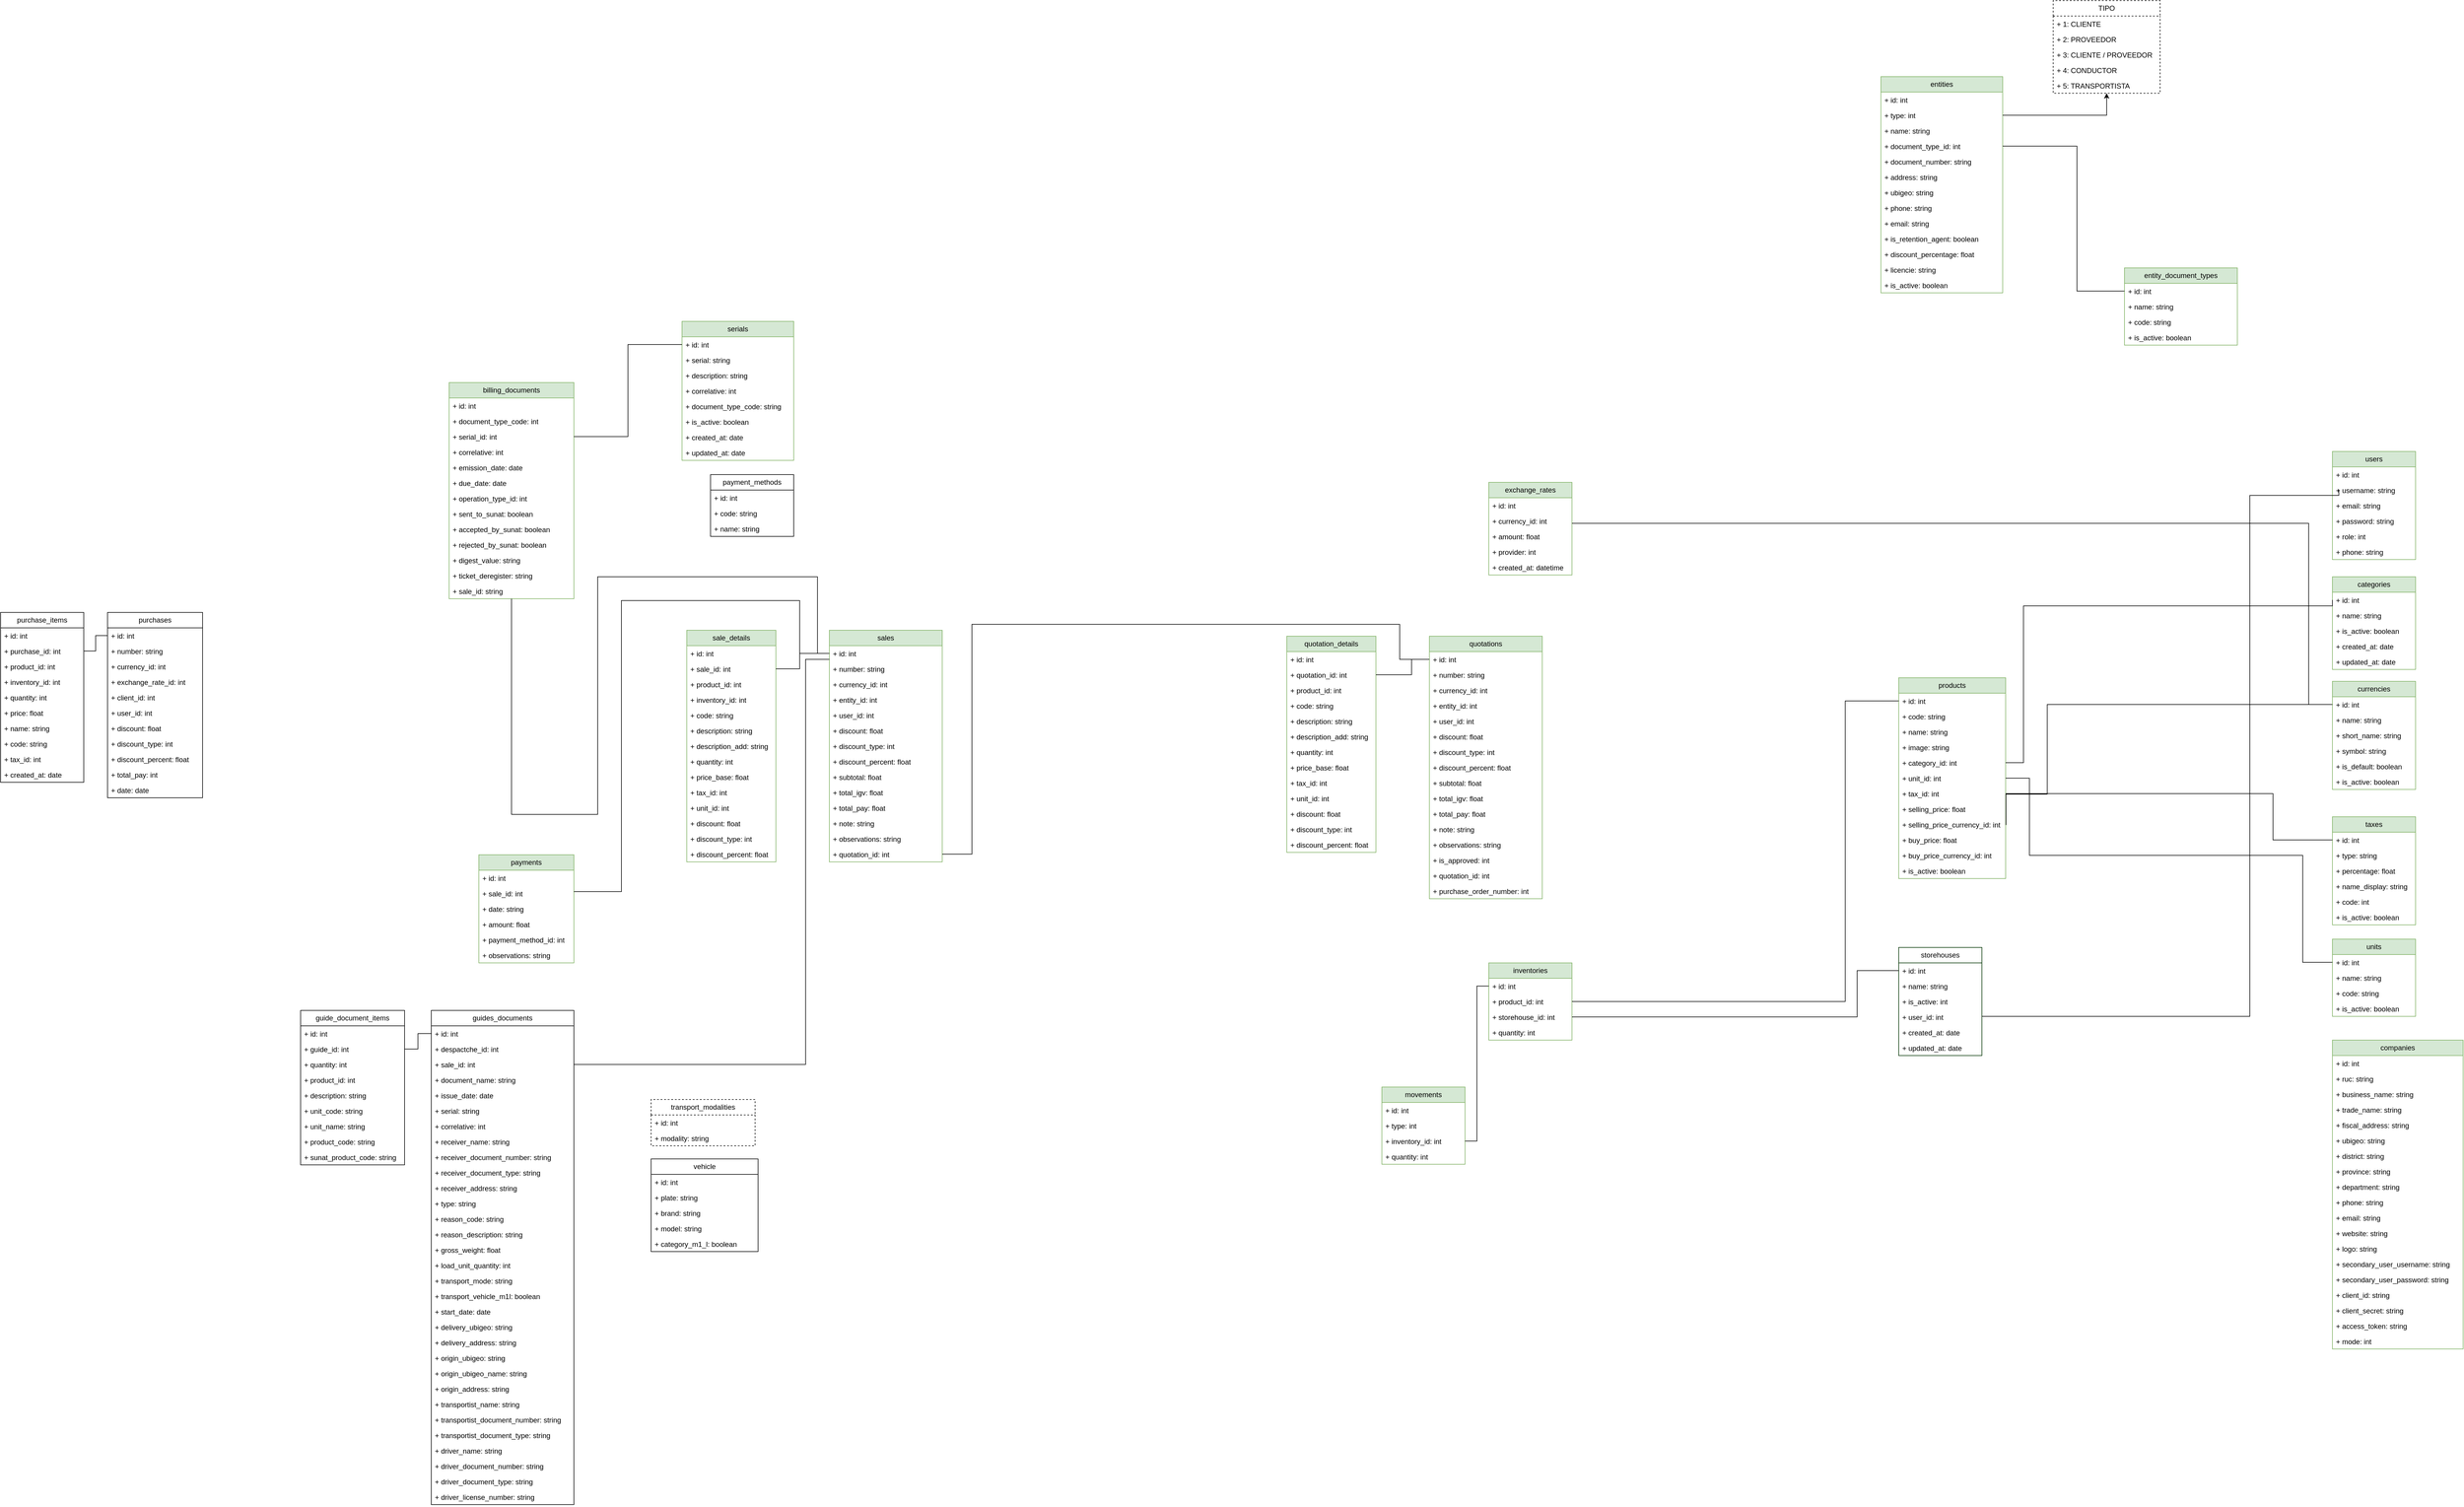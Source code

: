 <mxfile version="22.1.5" type="github">
  <diagram name="Page-1" id="I3-knX-ZWJwGeR34u3Mt">
    <mxGraphModel dx="3506" dy="2751" grid="1" gridSize="10" guides="1" tooltips="1" connect="1" arrows="1" fold="1" page="1" pageScale="1" pageWidth="850" pageHeight="1100" math="0" shadow="0">
      <root>
        <mxCell id="0" />
        <mxCell id="1" parent="0" />
        <mxCell id="bc5al1nMrvYTdEU7Fv2f-1" value="billing_documents" style="swimlane;fontStyle=0;childLayout=stackLayout;horizontal=1;startSize=26;fillColor=#d5e8d4;horizontalStack=0;resizeParent=1;resizeParentMax=0;resizeLast=0;collapsible=1;marginBottom=0;whiteSpace=wrap;html=1;strokeColor=#82b366;" parent="1" vertex="1">
          <mxGeometry x="-1370" y="-727" width="210" height="364" as="geometry" />
        </mxCell>
        <mxCell id="bc5al1nMrvYTdEU7Fv2f-2" value="+ id: int" style="text;strokeColor=none;fillColor=none;align=left;verticalAlign=top;spacingLeft=4;spacingRight=4;overflow=hidden;rotatable=0;points=[[0,0.5],[1,0.5]];portConstraint=eastwest;whiteSpace=wrap;html=1;" parent="bc5al1nMrvYTdEU7Fv2f-1" vertex="1">
          <mxGeometry y="26" width="210" height="26" as="geometry" />
        </mxCell>
        <mxCell id="bc5al1nMrvYTdEU7Fv2f-29" value="+ document_type_code: int" style="text;strokeColor=none;fillColor=none;align=left;verticalAlign=top;spacingLeft=4;spacingRight=4;overflow=hidden;rotatable=0;points=[[0,0.5],[1,0.5]];portConstraint=eastwest;whiteSpace=wrap;html=1;" parent="bc5al1nMrvYTdEU7Fv2f-1" vertex="1">
          <mxGeometry y="52" width="210" height="26" as="geometry" />
        </mxCell>
        <mxCell id="bc5al1nMrvYTdEU7Fv2f-39" value="+ serial_id: int" style="text;strokeColor=none;fillColor=none;align=left;verticalAlign=top;spacingLeft=4;spacingRight=4;overflow=hidden;rotatable=0;points=[[0,0.5],[1,0.5]];portConstraint=eastwest;whiteSpace=wrap;html=1;" parent="bc5al1nMrvYTdEU7Fv2f-1" vertex="1">
          <mxGeometry y="78" width="210" height="26" as="geometry" />
        </mxCell>
        <mxCell id="bc5al1nMrvYTdEU7Fv2f-38" value="+ correlative: int" style="text;strokeColor=none;fillColor=none;align=left;verticalAlign=top;spacingLeft=4;spacingRight=4;overflow=hidden;rotatable=0;points=[[0,0.5],[1,0.5]];portConstraint=eastwest;whiteSpace=wrap;html=1;" parent="bc5al1nMrvYTdEU7Fv2f-1" vertex="1">
          <mxGeometry y="104" width="210" height="26" as="geometry" />
        </mxCell>
        <mxCell id="bc5al1nMrvYTdEU7Fv2f-3" value="+ emission_date: date" style="text;strokeColor=none;fillColor=none;align=left;verticalAlign=top;spacingLeft=4;spacingRight=4;overflow=hidden;rotatable=0;points=[[0,0.5],[1,0.5]];portConstraint=eastwest;whiteSpace=wrap;html=1;" parent="bc5al1nMrvYTdEU7Fv2f-1" vertex="1">
          <mxGeometry y="130" width="210" height="26" as="geometry" />
        </mxCell>
        <mxCell id="y71SYP-LJ5Mo1cKXT7DR-125" value="+ due_date: date" style="text;strokeColor=none;fillColor=none;align=left;verticalAlign=top;spacingLeft=4;spacingRight=4;overflow=hidden;rotatable=0;points=[[0,0.5],[1,0.5]];portConstraint=eastwest;whiteSpace=wrap;html=1;" parent="bc5al1nMrvYTdEU7Fv2f-1" vertex="1">
          <mxGeometry y="156" width="210" height="26" as="geometry" />
        </mxCell>
        <mxCell id="y71SYP-LJ5Mo1cKXT7DR-126" value="+&amp;nbsp;operation_type_id&lt;span style=&quot;background-color: initial;&quot;&gt;: int&lt;/span&gt;" style="text;strokeColor=none;fillColor=none;align=left;verticalAlign=top;spacingLeft=4;spacingRight=4;overflow=hidden;rotatable=0;points=[[0,0.5],[1,0.5]];portConstraint=eastwest;whiteSpace=wrap;html=1;" parent="bc5al1nMrvYTdEU7Fv2f-1" vertex="1">
          <mxGeometry y="182" width="210" height="26" as="geometry" />
        </mxCell>
        <mxCell id="bc5al1nMrvYTdEU7Fv2f-51" value="+&amp;nbsp;sent_to_sunat&lt;span style=&quot;background-color: initial;&quot;&gt;:&amp;nbsp;&lt;/span&gt;boolean" style="text;strokeColor=none;fillColor=none;align=left;verticalAlign=top;spacingLeft=4;spacingRight=4;overflow=hidden;rotatable=0;points=[[0,0.5],[1,0.5]];portConstraint=eastwest;whiteSpace=wrap;html=1;" parent="bc5al1nMrvYTdEU7Fv2f-1" vertex="1">
          <mxGeometry y="208" width="210" height="26" as="geometry" />
        </mxCell>
        <mxCell id="bc5al1nMrvYTdEU7Fv2f-52" value="+&amp;nbsp;accepted_by_sunat&lt;span style=&quot;background-color: initial;&quot;&gt;:&amp;nbsp;&lt;/span&gt;boolean" style="text;strokeColor=none;fillColor=none;align=left;verticalAlign=top;spacingLeft=4;spacingRight=4;overflow=hidden;rotatable=0;points=[[0,0.5],[1,0.5]];portConstraint=eastwest;whiteSpace=wrap;html=1;" parent="bc5al1nMrvYTdEU7Fv2f-1" vertex="1">
          <mxGeometry y="234" width="210" height="26" as="geometry" />
        </mxCell>
        <mxCell id="bc5al1nMrvYTdEU7Fv2f-53" value="+&amp;nbsp;rejected_by_sunat&lt;span style=&quot;background-color: initial;&quot;&gt;:&amp;nbsp;&lt;/span&gt;boolean" style="text;strokeColor=none;fillColor=none;align=left;verticalAlign=top;spacingLeft=4;spacingRight=4;overflow=hidden;rotatable=0;points=[[0,0.5],[1,0.5]];portConstraint=eastwest;whiteSpace=wrap;html=1;" parent="bc5al1nMrvYTdEU7Fv2f-1" vertex="1">
          <mxGeometry y="260" width="210" height="26" as="geometry" />
        </mxCell>
        <mxCell id="bc5al1nMrvYTdEU7Fv2f-65" value="+ digest_value: string" style="text;strokeColor=none;fillColor=none;align=left;verticalAlign=top;spacingLeft=4;spacingRight=4;overflow=hidden;rotatable=0;points=[[0,0.5],[1,0.5]];portConstraint=eastwest;whiteSpace=wrap;html=1;" parent="bc5al1nMrvYTdEU7Fv2f-1" vertex="1">
          <mxGeometry y="286" width="210" height="26" as="geometry" />
        </mxCell>
        <mxCell id="bc5al1nMrvYTdEU7Fv2f-423" value="+&amp;nbsp;ticket_deregister&lt;span style=&quot;background-color: initial;&quot;&gt;: string&lt;/span&gt;" style="text;strokeColor=none;fillColor=none;align=left;verticalAlign=top;spacingLeft=4;spacingRight=4;overflow=hidden;rotatable=0;points=[[0,0.5],[1,0.5]];portConstraint=eastwest;whiteSpace=wrap;html=1;" parent="bc5al1nMrvYTdEU7Fv2f-1" vertex="1">
          <mxGeometry y="312" width="210" height="26" as="geometry" />
        </mxCell>
        <mxCell id="y71SYP-LJ5Mo1cKXT7DR-124" value="+&amp;nbsp;sale_id&lt;span style=&quot;background-color: initial;&quot;&gt;: string&lt;/span&gt;" style="text;strokeColor=none;fillColor=none;align=left;verticalAlign=top;spacingLeft=4;spacingRight=4;overflow=hidden;rotatable=0;points=[[0,0.5],[1,0.5]];portConstraint=eastwest;whiteSpace=wrap;html=1;" parent="bc5al1nMrvYTdEU7Fv2f-1" vertex="1">
          <mxGeometry y="338" width="210" height="26" as="geometry" />
        </mxCell>
        <mxCell id="bc5al1nMrvYTdEU7Fv2f-9" value="products" style="swimlane;fontStyle=0;childLayout=stackLayout;horizontal=1;startSize=26;fillColor=#d5e8d4;horizontalStack=0;resizeParent=1;resizeParentMax=0;resizeLast=0;collapsible=1;marginBottom=0;whiteSpace=wrap;html=1;strokeColor=#82b366;" parent="1" vertex="1">
          <mxGeometry x="1070" y="-230" width="180" height="338" as="geometry" />
        </mxCell>
        <mxCell id="bc5al1nMrvYTdEU7Fv2f-10" value="+ id: int" style="text;strokeColor=none;fillColor=none;align=left;verticalAlign=top;spacingLeft=4;spacingRight=4;overflow=hidden;rotatable=0;points=[[0,0.5],[1,0.5]];portConstraint=eastwest;whiteSpace=wrap;html=1;" parent="bc5al1nMrvYTdEU7Fv2f-9" vertex="1">
          <mxGeometry y="26" width="180" height="26" as="geometry" />
        </mxCell>
        <mxCell id="bc5al1nMrvYTdEU7Fv2f-162" value="+ code: string" style="text;strokeColor=none;fillColor=none;align=left;verticalAlign=top;spacingLeft=4;spacingRight=4;overflow=hidden;rotatable=0;points=[[0,0.5],[1,0.5]];portConstraint=eastwest;whiteSpace=wrap;html=1;" parent="bc5al1nMrvYTdEU7Fv2f-9" vertex="1">
          <mxGeometry y="52" width="180" height="26" as="geometry" />
        </mxCell>
        <mxCell id="bc5al1nMrvYTdEU7Fv2f-11" value="+ name: string" style="text;strokeColor=none;fillColor=none;align=left;verticalAlign=top;spacingLeft=4;spacingRight=4;overflow=hidden;rotatable=0;points=[[0,0.5],[1,0.5]];portConstraint=eastwest;whiteSpace=wrap;html=1;" parent="bc5al1nMrvYTdEU7Fv2f-9" vertex="1">
          <mxGeometry y="78" width="180" height="26" as="geometry" />
        </mxCell>
        <mxCell id="bc5al1nMrvYTdEU7Fv2f-460" value="+ image: string" style="text;strokeColor=none;fillColor=none;align=left;verticalAlign=top;spacingLeft=4;spacingRight=4;overflow=hidden;rotatable=0;points=[[0,0.5],[1,0.5]];portConstraint=eastwest;whiteSpace=wrap;html=1;" parent="bc5al1nMrvYTdEU7Fv2f-9" vertex="1">
          <mxGeometry y="104" width="180" height="26" as="geometry" />
        </mxCell>
        <mxCell id="bc5al1nMrvYTdEU7Fv2f-135" value="+ category_id: int" style="text;strokeColor=none;fillColor=none;align=left;verticalAlign=top;spacingLeft=4;spacingRight=4;overflow=hidden;rotatable=0;points=[[0,0.5],[1,0.5]];portConstraint=eastwest;whiteSpace=wrap;html=1;" parent="bc5al1nMrvYTdEU7Fv2f-9" vertex="1">
          <mxGeometry y="130" width="180" height="26" as="geometry" />
        </mxCell>
        <mxCell id="bc5al1nMrvYTdEU7Fv2f-262" value="+ unit_id: int" style="text;strokeColor=none;fillColor=none;align=left;verticalAlign=top;spacingLeft=4;spacingRight=4;overflow=hidden;rotatable=0;points=[[0,0.5],[1,0.5]];portConstraint=eastwest;whiteSpace=wrap;html=1;" parent="bc5al1nMrvYTdEU7Fv2f-9" vertex="1">
          <mxGeometry y="156" width="180" height="26" as="geometry" />
        </mxCell>
        <mxCell id="bc5al1nMrvYTdEU7Fv2f-169" value="+ tax_id: int" style="text;strokeColor=none;fillColor=none;align=left;verticalAlign=top;spacingLeft=4;spacingRight=4;overflow=hidden;rotatable=0;points=[[0,0.5],[1,0.5]];portConstraint=eastwest;whiteSpace=wrap;html=1;" parent="bc5al1nMrvYTdEU7Fv2f-9" vertex="1">
          <mxGeometry y="182" width="180" height="26" as="geometry" />
        </mxCell>
        <mxCell id="bc5al1nMrvYTdEU7Fv2f-164" value="+ selling_price: float" style="text;strokeColor=none;fillColor=none;align=left;verticalAlign=top;spacingLeft=4;spacingRight=4;overflow=hidden;rotatable=0;points=[[0,0.5],[1,0.5]];portConstraint=eastwest;whiteSpace=wrap;html=1;" parent="bc5al1nMrvYTdEU7Fv2f-9" vertex="1">
          <mxGeometry y="208" width="180" height="26" as="geometry" />
        </mxCell>
        <mxCell id="bc5al1nMrvYTdEU7Fv2f-137" value="+ selling_price_currency_id: int" style="text;strokeColor=none;fillColor=none;align=left;verticalAlign=top;spacingLeft=4;spacingRight=4;overflow=hidden;rotatable=0;points=[[0,0.5],[1,0.5]];portConstraint=eastwest;whiteSpace=wrap;html=1;" parent="bc5al1nMrvYTdEU7Fv2f-9" vertex="1">
          <mxGeometry y="234" width="180" height="26" as="geometry" />
        </mxCell>
        <mxCell id="bc5al1nMrvYTdEU7Fv2f-165" value="+ buy_price: float" style="text;strokeColor=none;fillColor=none;align=left;verticalAlign=top;spacingLeft=4;spacingRight=4;overflow=hidden;rotatable=0;points=[[0,0.5],[1,0.5]];portConstraint=eastwest;whiteSpace=wrap;html=1;" parent="bc5al1nMrvYTdEU7Fv2f-9" vertex="1">
          <mxGeometry y="260" width="180" height="26" as="geometry" />
        </mxCell>
        <mxCell id="bc5al1nMrvYTdEU7Fv2f-166" value="+ buy_price_currency_id: int" style="text;strokeColor=none;fillColor=none;align=left;verticalAlign=top;spacingLeft=4;spacingRight=4;overflow=hidden;rotatable=0;points=[[0,0.5],[1,0.5]];portConstraint=eastwest;whiteSpace=wrap;html=1;" parent="bc5al1nMrvYTdEU7Fv2f-9" vertex="1">
          <mxGeometry y="286" width="180" height="26" as="geometry" />
        </mxCell>
        <mxCell id="bc5al1nMrvYTdEU7Fv2f-167" value="+ is_active: boolean" style="text;strokeColor=none;fillColor=none;align=left;verticalAlign=top;spacingLeft=4;spacingRight=4;overflow=hidden;rotatable=0;points=[[0,0.5],[1,0.5]];portConstraint=eastwest;whiteSpace=wrap;html=1;" parent="bc5al1nMrvYTdEU7Fv2f-9" vertex="1">
          <mxGeometry y="312" width="180" height="26" as="geometry" />
        </mxCell>
        <mxCell id="bc5al1nMrvYTdEU7Fv2f-13" value="inventories" style="swimlane;fontStyle=0;childLayout=stackLayout;horizontal=1;startSize=26;fillColor=#d5e8d4;horizontalStack=0;resizeParent=1;resizeParentMax=0;resizeLast=0;collapsible=1;marginBottom=0;whiteSpace=wrap;html=1;strokeColor=#82b366;" parent="1" vertex="1">
          <mxGeometry x="380" y="250" width="140" height="130" as="geometry" />
        </mxCell>
        <mxCell id="bc5al1nMrvYTdEU7Fv2f-14" value="+ id: int" style="text;strokeColor=none;fillColor=none;align=left;verticalAlign=top;spacingLeft=4;spacingRight=4;overflow=hidden;rotatable=0;points=[[0,0.5],[1,0.5]];portConstraint=eastwest;whiteSpace=wrap;html=1;" parent="bc5al1nMrvYTdEU7Fv2f-13" vertex="1">
          <mxGeometry y="26" width="140" height="26" as="geometry" />
        </mxCell>
        <mxCell id="bc5al1nMrvYTdEU7Fv2f-15" value="+ product_id: int" style="text;strokeColor=none;fillColor=none;align=left;verticalAlign=top;spacingLeft=4;spacingRight=4;overflow=hidden;rotatable=0;points=[[0,0.5],[1,0.5]];portConstraint=eastwest;whiteSpace=wrap;html=1;" parent="bc5al1nMrvYTdEU7Fv2f-13" vertex="1">
          <mxGeometry y="52" width="140" height="26" as="geometry" />
        </mxCell>
        <mxCell id="bc5al1nMrvYTdEU7Fv2f-16" value="+ storehouse_id: int" style="text;strokeColor=none;fillColor=none;align=left;verticalAlign=top;spacingLeft=4;spacingRight=4;overflow=hidden;rotatable=0;points=[[0,0.5],[1,0.5]];portConstraint=eastwest;whiteSpace=wrap;html=1;" parent="bc5al1nMrvYTdEU7Fv2f-13" vertex="1">
          <mxGeometry y="78" width="140" height="26" as="geometry" />
        </mxCell>
        <mxCell id="bc5al1nMrvYTdEU7Fv2f-119" value="+ quantity: int" style="text;strokeColor=none;fillColor=none;align=left;verticalAlign=top;spacingLeft=4;spacingRight=4;overflow=hidden;rotatable=0;points=[[0,0.5],[1,0.5]];portConstraint=eastwest;whiteSpace=wrap;html=1;" parent="bc5al1nMrvYTdEU7Fv2f-13" vertex="1">
          <mxGeometry y="104" width="140" height="26" as="geometry" />
        </mxCell>
        <mxCell id="bc5al1nMrvYTdEU7Fv2f-17" value="storehouses" style="swimlane;fontStyle=0;childLayout=stackLayout;horizontal=1;startSize=26;fillColor=none;horizontalStack=0;resizeParent=1;resizeParentMax=0;resizeLast=0;collapsible=1;marginBottom=0;whiteSpace=wrap;html=1;strokeColor=#003300;" parent="1" vertex="1">
          <mxGeometry x="1070" y="224" width="140" height="182" as="geometry" />
        </mxCell>
        <mxCell id="bc5al1nMrvYTdEU7Fv2f-18" value="+ id: int" style="text;strokeColor=none;fillColor=none;align=left;verticalAlign=top;spacingLeft=4;spacingRight=4;overflow=hidden;rotatable=0;points=[[0,0.5],[1,0.5]];portConstraint=eastwest;whiteSpace=wrap;html=1;" parent="bc5al1nMrvYTdEU7Fv2f-17" vertex="1">
          <mxGeometry y="26" width="140" height="26" as="geometry" />
        </mxCell>
        <mxCell id="bc5al1nMrvYTdEU7Fv2f-19" value="+ name: string" style="text;strokeColor=none;fillColor=none;align=left;verticalAlign=top;spacingLeft=4;spacingRight=4;overflow=hidden;rotatable=0;points=[[0,0.5],[1,0.5]];portConstraint=eastwest;whiteSpace=wrap;html=1;" parent="bc5al1nMrvYTdEU7Fv2f-17" vertex="1">
          <mxGeometry y="52" width="140" height="26" as="geometry" />
        </mxCell>
        <mxCell id="QpzVW7LiydIU-llMH4Vk-1" value="+ is_active: int" style="text;strokeColor=none;fillColor=none;align=left;verticalAlign=top;spacingLeft=4;spacingRight=4;overflow=hidden;rotatable=0;points=[[0,0.5],[1,0.5]];portConstraint=eastwest;whiteSpace=wrap;html=1;" parent="bc5al1nMrvYTdEU7Fv2f-17" vertex="1">
          <mxGeometry y="78" width="140" height="26" as="geometry" />
        </mxCell>
        <mxCell id="bc5al1nMrvYTdEU7Fv2f-20" value="+ user_id: int" style="text;strokeColor=none;fillColor=none;align=left;verticalAlign=top;spacingLeft=4;spacingRight=4;overflow=hidden;rotatable=0;points=[[0,0.5],[1,0.5]];portConstraint=eastwest;whiteSpace=wrap;html=1;" parent="bc5al1nMrvYTdEU7Fv2f-17" vertex="1">
          <mxGeometry y="104" width="140" height="26" as="geometry" />
        </mxCell>
        <mxCell id="bc5al1nMrvYTdEU7Fv2f-276" value="+ created_at: date" style="text;strokeColor=none;fillColor=none;align=left;verticalAlign=top;spacingLeft=4;spacingRight=4;overflow=hidden;rotatable=0;points=[[0,0.5],[1,0.5]];portConstraint=eastwest;whiteSpace=wrap;html=1;" parent="bc5al1nMrvYTdEU7Fv2f-17" vertex="1">
          <mxGeometry y="130" width="140" height="26" as="geometry" />
        </mxCell>
        <mxCell id="bc5al1nMrvYTdEU7Fv2f-277" value="+ updated_at: date" style="text;strokeColor=none;fillColor=none;align=left;verticalAlign=top;spacingLeft=4;spacingRight=4;overflow=hidden;rotatable=0;points=[[0,0.5],[1,0.5]];portConstraint=eastwest;whiteSpace=wrap;html=1;" parent="bc5al1nMrvYTdEU7Fv2f-17" vertex="1">
          <mxGeometry y="156" width="140" height="26" as="geometry" />
        </mxCell>
        <mxCell id="bc5al1nMrvYTdEU7Fv2f-40" value="currencies" style="swimlane;fontStyle=0;childLayout=stackLayout;horizontal=1;startSize=26;fillColor=#d5e8d4;horizontalStack=0;resizeParent=1;resizeParentMax=0;resizeLast=0;collapsible=1;marginBottom=0;whiteSpace=wrap;html=1;strokeColor=#82b366;" parent="1" vertex="1">
          <mxGeometry x="1800" y="-224" width="140" height="182" as="geometry" />
        </mxCell>
        <mxCell id="bc5al1nMrvYTdEU7Fv2f-41" value="+ id: int" style="text;strokeColor=none;fillColor=none;align=left;verticalAlign=top;spacingLeft=4;spacingRight=4;overflow=hidden;rotatable=0;points=[[0,0.5],[1,0.5]];portConstraint=eastwest;whiteSpace=wrap;html=1;" parent="bc5al1nMrvYTdEU7Fv2f-40" vertex="1">
          <mxGeometry y="26" width="140" height="26" as="geometry" />
        </mxCell>
        <mxCell id="bc5al1nMrvYTdEU7Fv2f-42" value="+ name: string" style="text;strokeColor=none;fillColor=none;align=left;verticalAlign=top;spacingLeft=4;spacingRight=4;overflow=hidden;rotatable=0;points=[[0,0.5],[1,0.5]];portConstraint=eastwest;whiteSpace=wrap;html=1;" parent="bc5al1nMrvYTdEU7Fv2f-40" vertex="1">
          <mxGeometry y="52" width="140" height="26" as="geometry" />
        </mxCell>
        <mxCell id="bc5al1nMrvYTdEU7Fv2f-275" value="+ short_name: string" style="text;strokeColor=none;fillColor=none;align=left;verticalAlign=top;spacingLeft=4;spacingRight=4;overflow=hidden;rotatable=0;points=[[0,0.5],[1,0.5]];portConstraint=eastwest;whiteSpace=wrap;html=1;" parent="bc5al1nMrvYTdEU7Fv2f-40" vertex="1">
          <mxGeometry y="78" width="140" height="26" as="geometry" />
        </mxCell>
        <mxCell id="bc5al1nMrvYTdEU7Fv2f-43" value="+ symbol: string" style="text;strokeColor=none;fillColor=none;align=left;verticalAlign=top;spacingLeft=4;spacingRight=4;overflow=hidden;rotatable=0;points=[[0,0.5],[1,0.5]];portConstraint=eastwest;whiteSpace=wrap;html=1;" parent="bc5al1nMrvYTdEU7Fv2f-40" vertex="1">
          <mxGeometry y="104" width="140" height="26" as="geometry" />
        </mxCell>
        <mxCell id="bc5al1nMrvYTdEU7Fv2f-279" value="+ is_default: boolean" style="text;strokeColor=none;fillColor=none;align=left;verticalAlign=top;spacingLeft=4;spacingRight=4;overflow=hidden;rotatable=0;points=[[0,0.5],[1,0.5]];portConstraint=eastwest;whiteSpace=wrap;html=1;" parent="bc5al1nMrvYTdEU7Fv2f-40" vertex="1">
          <mxGeometry y="130" width="140" height="26" as="geometry" />
        </mxCell>
        <mxCell id="bc5al1nMrvYTdEU7Fv2f-280" value="+ is_active: boolean" style="text;strokeColor=none;fillColor=none;align=left;verticalAlign=top;spacingLeft=4;spacingRight=4;overflow=hidden;rotatable=0;points=[[0,0.5],[1,0.5]];portConstraint=eastwest;whiteSpace=wrap;html=1;" parent="bc5al1nMrvYTdEU7Fv2f-40" vertex="1">
          <mxGeometry y="156" width="140" height="26" as="geometry" />
        </mxCell>
        <mxCell id="bc5al1nMrvYTdEU7Fv2f-44" value="exchange_rates" style="swimlane;fontStyle=0;childLayout=stackLayout;horizontal=1;startSize=26;fillColor=#d5e8d4;horizontalStack=0;resizeParent=1;resizeParentMax=0;resizeLast=0;collapsible=1;marginBottom=0;whiteSpace=wrap;html=1;strokeColor=#82b366;" parent="1" vertex="1">
          <mxGeometry x="380" y="-559" width="140" height="156" as="geometry" />
        </mxCell>
        <mxCell id="bc5al1nMrvYTdEU7Fv2f-45" value="+ id: int" style="text;strokeColor=none;fillColor=none;align=left;verticalAlign=top;spacingLeft=4;spacingRight=4;overflow=hidden;rotatable=0;points=[[0,0.5],[1,0.5]];portConstraint=eastwest;whiteSpace=wrap;html=1;" parent="bc5al1nMrvYTdEU7Fv2f-44" vertex="1">
          <mxGeometry y="26" width="140" height="26" as="geometry" />
        </mxCell>
        <mxCell id="bc5al1nMrvYTdEU7Fv2f-46" value="+ currency_id: int" style="text;strokeColor=none;fillColor=none;align=left;verticalAlign=top;spacingLeft=4;spacingRight=4;overflow=hidden;rotatable=0;points=[[0,0.5],[1,0.5]];portConstraint=eastwest;whiteSpace=wrap;html=1;" parent="bc5al1nMrvYTdEU7Fv2f-44" vertex="1">
          <mxGeometry y="52" width="140" height="26" as="geometry" />
        </mxCell>
        <mxCell id="bc5al1nMrvYTdEU7Fv2f-47" value="+ amount: float" style="text;strokeColor=none;fillColor=none;align=left;verticalAlign=top;spacingLeft=4;spacingRight=4;overflow=hidden;rotatable=0;points=[[0,0.5],[1,0.5]];portConstraint=eastwest;whiteSpace=wrap;html=1;" parent="bc5al1nMrvYTdEU7Fv2f-44" vertex="1">
          <mxGeometry y="78" width="140" height="26" as="geometry" />
        </mxCell>
        <mxCell id="84pWtTebZmlKkfNhIVRv-7" value="+ provider: int" style="text;strokeColor=none;fillColor=none;align=left;verticalAlign=top;spacingLeft=4;spacingRight=4;overflow=hidden;rotatable=0;points=[[0,0.5],[1,0.5]];portConstraint=eastwest;whiteSpace=wrap;html=1;" parent="bc5al1nMrvYTdEU7Fv2f-44" vertex="1">
          <mxGeometry y="104" width="140" height="26" as="geometry" />
        </mxCell>
        <mxCell id="bc5al1nMrvYTdEU7Fv2f-145" value="+ created_at: datetime" style="text;strokeColor=none;fillColor=none;align=left;verticalAlign=top;spacingLeft=4;spacingRight=4;overflow=hidden;rotatable=0;points=[[0,0.5],[1,0.5]];portConstraint=eastwest;whiteSpace=wrap;html=1;" parent="bc5al1nMrvYTdEU7Fv2f-44" vertex="1">
          <mxGeometry y="130" width="140" height="26" as="geometry" />
        </mxCell>
        <mxCell id="bc5al1nMrvYTdEU7Fv2f-80" value="payments" style="swimlane;fontStyle=0;childLayout=stackLayout;horizontal=1;startSize=26;fillColor=#d5e8d4;horizontalStack=0;resizeParent=1;resizeParentMax=0;resizeLast=0;collapsible=1;marginBottom=0;whiteSpace=wrap;html=1;strokeColor=#82b366;" parent="1" vertex="1">
          <mxGeometry x="-1320" y="68" width="160" height="182" as="geometry" />
        </mxCell>
        <mxCell id="bc5al1nMrvYTdEU7Fv2f-81" value="+ id: int" style="text;strokeColor=none;fillColor=none;align=left;verticalAlign=top;spacingLeft=4;spacingRight=4;overflow=hidden;rotatable=0;points=[[0,0.5],[1,0.5]];portConstraint=eastwest;whiteSpace=wrap;html=1;" parent="bc5al1nMrvYTdEU7Fv2f-80" vertex="1">
          <mxGeometry y="26" width="160" height="26" as="geometry" />
        </mxCell>
        <mxCell id="bc5al1nMrvYTdEU7Fv2f-82" value="+ sale_id: int" style="text;strokeColor=none;fillColor=none;align=left;verticalAlign=top;spacingLeft=4;spacingRight=4;overflow=hidden;rotatable=0;points=[[0,0.5],[1,0.5]];portConstraint=eastwest;whiteSpace=wrap;html=1;" parent="bc5al1nMrvYTdEU7Fv2f-80" vertex="1">
          <mxGeometry y="52" width="160" height="26" as="geometry" />
        </mxCell>
        <mxCell id="bc5al1nMrvYTdEU7Fv2f-83" value="+ date: string" style="text;strokeColor=none;fillColor=none;align=left;verticalAlign=top;spacingLeft=4;spacingRight=4;overflow=hidden;rotatable=0;points=[[0,0.5],[1,0.5]];portConstraint=eastwest;whiteSpace=wrap;html=1;" parent="bc5al1nMrvYTdEU7Fv2f-80" vertex="1">
          <mxGeometry y="78" width="160" height="26" as="geometry" />
        </mxCell>
        <mxCell id="bc5al1nMrvYTdEU7Fv2f-84" value="+ amount: float" style="text;strokeColor=none;fillColor=none;align=left;verticalAlign=top;spacingLeft=4;spacingRight=4;overflow=hidden;rotatable=0;points=[[0,0.5],[1,0.5]];portConstraint=eastwest;whiteSpace=wrap;html=1;" parent="bc5al1nMrvYTdEU7Fv2f-80" vertex="1">
          <mxGeometry y="104" width="160" height="26" as="geometry" />
        </mxCell>
        <mxCell id="vTePB1kZz73ctdCJZdw--1" value="+ payment_method_id: int" style="text;strokeColor=none;fillColor=none;align=left;verticalAlign=top;spacingLeft=4;spacingRight=4;overflow=hidden;rotatable=0;points=[[0,0.5],[1,0.5]];portConstraint=eastwest;whiteSpace=wrap;html=1;" parent="bc5al1nMrvYTdEU7Fv2f-80" vertex="1">
          <mxGeometry y="130" width="160" height="26" as="geometry" />
        </mxCell>
        <mxCell id="bc5al1nMrvYTdEU7Fv2f-85" value="+ observations: string" style="text;strokeColor=none;fillColor=none;align=left;verticalAlign=top;spacingLeft=4;spacingRight=4;overflow=hidden;rotatable=0;points=[[0,0.5],[1,0.5]];portConstraint=eastwest;whiteSpace=wrap;html=1;" parent="bc5al1nMrvYTdEU7Fv2f-80" vertex="1">
          <mxGeometry y="156" width="160" height="26" as="geometry" />
        </mxCell>
        <mxCell id="bc5al1nMrvYTdEU7Fv2f-117" style="edgeStyle=orthogonalEdgeStyle;rounded=0;orthogonalLoop=1;jettySize=auto;html=1;endArrow=none;endFill=0;" parent="1" source="bc5al1nMrvYTdEU7Fv2f-15" target="bc5al1nMrvYTdEU7Fv2f-10" edge="1">
          <mxGeometry relative="1" as="geometry">
            <Array as="points">
              <mxPoint x="980" y="315" />
              <mxPoint x="980" y="-191" />
            </Array>
          </mxGeometry>
        </mxCell>
        <mxCell id="bc5al1nMrvYTdEU7Fv2f-118" style="edgeStyle=orthogonalEdgeStyle;rounded=0;orthogonalLoop=1;jettySize=auto;html=1;endArrow=none;endFill=0;" parent="1" source="bc5al1nMrvYTdEU7Fv2f-16" target="bc5al1nMrvYTdEU7Fv2f-18" edge="1">
          <mxGeometry relative="1" as="geometry">
            <mxPoint x="920" y="292" as="sourcePoint" />
            <mxPoint x="1470" y="290" as="targetPoint" />
            <Array as="points">
              <mxPoint x="1000" y="341" />
              <mxPoint x="1000" y="263" />
            </Array>
          </mxGeometry>
        </mxCell>
        <mxCell id="bc5al1nMrvYTdEU7Fv2f-121" value="users" style="swimlane;fontStyle=0;childLayout=stackLayout;horizontal=1;startSize=26;fillColor=#d5e8d4;horizontalStack=0;resizeParent=1;resizeParentMax=0;resizeLast=0;collapsible=1;marginBottom=0;whiteSpace=wrap;html=1;strokeColor=#82b366;" parent="1" vertex="1">
          <mxGeometry x="1800" y="-611" width="140" height="182" as="geometry" />
        </mxCell>
        <mxCell id="bc5al1nMrvYTdEU7Fv2f-122" value="+ id: int" style="text;strokeColor=none;fillColor=none;align=left;verticalAlign=top;spacingLeft=4;spacingRight=4;overflow=hidden;rotatable=0;points=[[0,0.5],[1,0.5]];portConstraint=eastwest;whiteSpace=wrap;html=1;" parent="bc5al1nMrvYTdEU7Fv2f-121" vertex="1">
          <mxGeometry y="26" width="140" height="26" as="geometry" />
        </mxCell>
        <mxCell id="bc5al1nMrvYTdEU7Fv2f-123" value="+ username: string" style="text;strokeColor=none;fillColor=none;align=left;verticalAlign=top;spacingLeft=4;spacingRight=4;overflow=hidden;rotatable=0;points=[[0,0.5],[1,0.5]];portConstraint=eastwest;whiteSpace=wrap;html=1;" parent="bc5al1nMrvYTdEU7Fv2f-121" vertex="1">
          <mxGeometry y="52" width="140" height="26" as="geometry" />
        </mxCell>
        <mxCell id="bc5al1nMrvYTdEU7Fv2f-282" value="+ email: string" style="text;strokeColor=none;fillColor=none;align=left;verticalAlign=top;spacingLeft=4;spacingRight=4;overflow=hidden;rotatable=0;points=[[0,0.5],[1,0.5]];portConstraint=eastwest;whiteSpace=wrap;html=1;" parent="bc5al1nMrvYTdEU7Fv2f-121" vertex="1">
          <mxGeometry y="78" width="140" height="26" as="geometry" />
        </mxCell>
        <mxCell id="bc5al1nMrvYTdEU7Fv2f-283" value="+ password: string" style="text;strokeColor=none;fillColor=none;align=left;verticalAlign=top;spacingLeft=4;spacingRight=4;overflow=hidden;rotatable=0;points=[[0,0.5],[1,0.5]];portConstraint=eastwest;whiteSpace=wrap;html=1;" parent="bc5al1nMrvYTdEU7Fv2f-121" vertex="1">
          <mxGeometry y="104" width="140" height="26" as="geometry" />
        </mxCell>
        <mxCell id="bc5al1nMrvYTdEU7Fv2f-427" value="+&amp;nbsp;role&lt;span style=&quot;background-color: initial;&quot;&gt;: int&lt;/span&gt;" style="text;strokeColor=none;fillColor=none;align=left;verticalAlign=top;spacingLeft=4;spacingRight=4;overflow=hidden;rotatable=0;points=[[0,0.5],[1,0.5]];portConstraint=eastwest;whiteSpace=wrap;html=1;" parent="bc5al1nMrvYTdEU7Fv2f-121" vertex="1">
          <mxGeometry y="130" width="140" height="26" as="geometry" />
        </mxCell>
        <mxCell id="bc5al1nMrvYTdEU7Fv2f-428" value="+&amp;nbsp;phone&lt;span style=&quot;background-color: initial;&quot;&gt;: string&lt;/span&gt;" style="text;strokeColor=none;fillColor=none;align=left;verticalAlign=top;spacingLeft=4;spacingRight=4;overflow=hidden;rotatable=0;points=[[0,0.5],[1,0.5]];portConstraint=eastwest;whiteSpace=wrap;html=1;" parent="bc5al1nMrvYTdEU7Fv2f-121" vertex="1">
          <mxGeometry y="156" width="140" height="26" as="geometry" />
        </mxCell>
        <mxCell id="bc5al1nMrvYTdEU7Fv2f-125" value="entities" style="swimlane;fontStyle=0;childLayout=stackLayout;horizontal=1;startSize=26;fillColor=#d5e8d4;horizontalStack=0;resizeParent=1;resizeParentMax=0;resizeLast=0;collapsible=1;marginBottom=0;whiteSpace=wrap;html=1;strokeColor=#82b366;" parent="1" vertex="1">
          <mxGeometry x="1040" y="-1242" width="205" height="364" as="geometry" />
        </mxCell>
        <mxCell id="bc5al1nMrvYTdEU7Fv2f-126" value="+ id: int" style="text;strokeColor=none;fillColor=none;align=left;verticalAlign=top;spacingLeft=4;spacingRight=4;overflow=hidden;rotatable=0;points=[[0,0.5],[1,0.5]];portConstraint=eastwest;whiteSpace=wrap;html=1;" parent="bc5al1nMrvYTdEU7Fv2f-125" vertex="1">
          <mxGeometry y="26" width="205" height="26" as="geometry" />
        </mxCell>
        <mxCell id="bc5al1nMrvYTdEU7Fv2f-157" value="+ type: int" style="text;strokeColor=none;fillColor=none;align=left;verticalAlign=top;spacingLeft=4;spacingRight=4;overflow=hidden;rotatable=0;points=[[0,0.5],[1,0.5]];portConstraint=eastwest;whiteSpace=wrap;html=1;" parent="bc5al1nMrvYTdEU7Fv2f-125" vertex="1">
          <mxGeometry y="52" width="205" height="26" as="geometry" />
        </mxCell>
        <mxCell id="bc5al1nMrvYTdEU7Fv2f-127" value="+ name: string" style="text;strokeColor=none;fillColor=none;align=left;verticalAlign=top;spacingLeft=4;spacingRight=4;overflow=hidden;rotatable=0;points=[[0,0.5],[1,0.5]];portConstraint=eastwest;whiteSpace=wrap;html=1;" parent="bc5al1nMrvYTdEU7Fv2f-125" vertex="1">
          <mxGeometry y="78" width="205" height="26" as="geometry" />
        </mxCell>
        <mxCell id="bc5al1nMrvYTdEU7Fv2f-146" value="+ document_type_id: int" style="text;strokeColor=none;fillColor=none;align=left;verticalAlign=top;spacingLeft=4;spacingRight=4;overflow=hidden;rotatable=0;points=[[0,0.5],[1,0.5]];portConstraint=eastwest;whiteSpace=wrap;html=1;" parent="bc5al1nMrvYTdEU7Fv2f-125" vertex="1">
          <mxGeometry y="104" width="205" height="26" as="geometry" />
        </mxCell>
        <mxCell id="bc5al1nMrvYTdEU7Fv2f-152" value="+ document_number: string" style="text;strokeColor=none;fillColor=none;align=left;verticalAlign=top;spacingLeft=4;spacingRight=4;overflow=hidden;rotatable=0;points=[[0,0.5],[1,0.5]];portConstraint=eastwest;whiteSpace=wrap;html=1;" parent="bc5al1nMrvYTdEU7Fv2f-125" vertex="1">
          <mxGeometry y="130" width="205" height="26" as="geometry" />
        </mxCell>
        <mxCell id="bc5al1nMrvYTdEU7Fv2f-154" value="+ address: string" style="text;strokeColor=none;fillColor=none;align=left;verticalAlign=top;spacingLeft=4;spacingRight=4;overflow=hidden;rotatable=0;points=[[0,0.5],[1,0.5]];portConstraint=eastwest;whiteSpace=wrap;html=1;" parent="bc5al1nMrvYTdEU7Fv2f-125" vertex="1">
          <mxGeometry y="156" width="205" height="26" as="geometry" />
        </mxCell>
        <mxCell id="bc5al1nMrvYTdEU7Fv2f-160" value="+ ubigeo: string" style="text;strokeColor=none;fillColor=none;align=left;verticalAlign=top;spacingLeft=4;spacingRight=4;overflow=hidden;rotatable=0;points=[[0,0.5],[1,0.5]];portConstraint=eastwest;whiteSpace=wrap;html=1;" parent="bc5al1nMrvYTdEU7Fv2f-125" vertex="1">
          <mxGeometry y="182" width="205" height="26" as="geometry" />
        </mxCell>
        <mxCell id="bc5al1nMrvYTdEU7Fv2f-155" value="+ phone: string" style="text;strokeColor=none;fillColor=none;align=left;verticalAlign=top;spacingLeft=4;spacingRight=4;overflow=hidden;rotatable=0;points=[[0,0.5],[1,0.5]];portConstraint=eastwest;whiteSpace=wrap;html=1;" parent="bc5al1nMrvYTdEU7Fv2f-125" vertex="1">
          <mxGeometry y="208" width="205" height="26" as="geometry" />
        </mxCell>
        <mxCell id="bc5al1nMrvYTdEU7Fv2f-156" value="+ email: string" style="text;strokeColor=none;fillColor=none;align=left;verticalAlign=top;spacingLeft=4;spacingRight=4;overflow=hidden;rotatable=0;points=[[0,0.5],[1,0.5]];portConstraint=eastwest;whiteSpace=wrap;html=1;" parent="bc5al1nMrvYTdEU7Fv2f-125" vertex="1">
          <mxGeometry y="234" width="205" height="26" as="geometry" />
        </mxCell>
        <mxCell id="84pWtTebZmlKkfNhIVRv-4" value="+&amp;nbsp;is_retention_agent&lt;span style=&quot;background-color: initial;&quot;&gt;: boolean&lt;/span&gt;" style="text;strokeColor=none;fillColor=none;align=left;verticalAlign=top;spacingLeft=4;spacingRight=4;overflow=hidden;rotatable=0;points=[[0,0.5],[1,0.5]];portConstraint=eastwest;whiteSpace=wrap;html=1;" parent="bc5al1nMrvYTdEU7Fv2f-125" vertex="1">
          <mxGeometry y="260" width="205" height="26" as="geometry" />
        </mxCell>
        <mxCell id="84pWtTebZmlKkfNhIVRv-5" value="+&amp;nbsp;discount_percentage&lt;span style=&quot;background-color: initial;&quot;&gt;: float&lt;/span&gt;" style="text;strokeColor=none;fillColor=none;align=left;verticalAlign=top;spacingLeft=4;spacingRight=4;overflow=hidden;rotatable=0;points=[[0,0.5],[1,0.5]];portConstraint=eastwest;whiteSpace=wrap;html=1;" parent="bc5al1nMrvYTdEU7Fv2f-125" vertex="1">
          <mxGeometry y="286" width="205" height="26" as="geometry" />
        </mxCell>
        <mxCell id="bc5al1nMrvYTdEU7Fv2f-158" value="+ licencie: string" style="text;strokeColor=none;fillColor=none;align=left;verticalAlign=top;spacingLeft=4;spacingRight=4;overflow=hidden;rotatable=0;points=[[0,0.5],[1,0.5]];portConstraint=eastwest;whiteSpace=wrap;html=1;" parent="bc5al1nMrvYTdEU7Fv2f-125" vertex="1">
          <mxGeometry y="312" width="205" height="26" as="geometry" />
        </mxCell>
        <mxCell id="OAV6ZFGFjHbqhSKeb6MN-58" value="+ is_active: boolean" style="text;strokeColor=none;fillColor=none;align=left;verticalAlign=top;spacingLeft=4;spacingRight=4;overflow=hidden;rotatable=0;points=[[0,0.5],[1,0.5]];portConstraint=eastwest;whiteSpace=wrap;html=1;" vertex="1" parent="bc5al1nMrvYTdEU7Fv2f-125">
          <mxGeometry y="338" width="205" height="26" as="geometry" />
        </mxCell>
        <mxCell id="bc5al1nMrvYTdEU7Fv2f-131" value="categories" style="swimlane;fontStyle=0;childLayout=stackLayout;horizontal=1;startSize=26;fillColor=#d5e8d4;horizontalStack=0;resizeParent=1;resizeParentMax=0;resizeLast=0;collapsible=1;marginBottom=0;whiteSpace=wrap;html=1;strokeColor=#82b366;" parent="1" vertex="1">
          <mxGeometry x="1800" y="-400" width="140" height="156" as="geometry" />
        </mxCell>
        <mxCell id="bc5al1nMrvYTdEU7Fv2f-132" value="+ id: int" style="text;strokeColor=none;fillColor=none;align=left;verticalAlign=top;spacingLeft=4;spacingRight=4;overflow=hidden;rotatable=0;points=[[0,0.5],[1,0.5]];portConstraint=eastwest;whiteSpace=wrap;html=1;" parent="bc5al1nMrvYTdEU7Fv2f-131" vertex="1">
          <mxGeometry y="26" width="140" height="26" as="geometry" />
        </mxCell>
        <mxCell id="bc5al1nMrvYTdEU7Fv2f-133" value="+ name: string" style="text;strokeColor=none;fillColor=none;align=left;verticalAlign=top;spacingLeft=4;spacingRight=4;overflow=hidden;rotatable=0;points=[[0,0.5],[1,0.5]];portConstraint=eastwest;whiteSpace=wrap;html=1;" parent="bc5al1nMrvYTdEU7Fv2f-131" vertex="1">
          <mxGeometry y="52" width="140" height="26" as="geometry" />
        </mxCell>
        <mxCell id="bc5al1nMrvYTdEU7Fv2f-429" value="+&amp;nbsp;is_active&lt;span style=&quot;background-color: initial;&quot;&gt;: boolean&lt;/span&gt;" style="text;strokeColor=none;fillColor=none;align=left;verticalAlign=top;spacingLeft=4;spacingRight=4;overflow=hidden;rotatable=0;points=[[0,0.5],[1,0.5]];portConstraint=eastwest;whiteSpace=wrap;html=1;" parent="bc5al1nMrvYTdEU7Fv2f-131" vertex="1">
          <mxGeometry y="78" width="140" height="26" as="geometry" />
        </mxCell>
        <mxCell id="bc5al1nMrvYTdEU7Fv2f-268" value="+ created_at: date" style="text;strokeColor=none;fillColor=none;align=left;verticalAlign=top;spacingLeft=4;spacingRight=4;overflow=hidden;rotatable=0;points=[[0,0.5],[1,0.5]];portConstraint=eastwest;whiteSpace=wrap;html=1;" parent="bc5al1nMrvYTdEU7Fv2f-131" vertex="1">
          <mxGeometry y="104" width="140" height="26" as="geometry" />
        </mxCell>
        <mxCell id="bc5al1nMrvYTdEU7Fv2f-269" value="+ updated_at: date" style="text;strokeColor=none;fillColor=none;align=left;verticalAlign=top;spacingLeft=4;spacingRight=4;overflow=hidden;rotatable=0;points=[[0,0.5],[1,0.5]];portConstraint=eastwest;whiteSpace=wrap;html=1;" parent="bc5al1nMrvYTdEU7Fv2f-131" vertex="1">
          <mxGeometry y="130" width="140" height="26" as="geometry" />
        </mxCell>
        <mxCell id="bc5al1nMrvYTdEU7Fv2f-136" style="edgeStyle=orthogonalEdgeStyle;rounded=0;orthogonalLoop=1;jettySize=auto;html=1;entryX=0;entryY=0.5;entryDx=0;entryDy=0;endArrow=none;endFill=0;" parent="1" source="bc5al1nMrvYTdEU7Fv2f-135" target="bc5al1nMrvYTdEU7Fv2f-132" edge="1">
          <mxGeometry relative="1" as="geometry">
            <Array as="points">
              <mxPoint x="1280" y="-87" />
              <mxPoint x="1280" y="-351" />
              <mxPoint x="1800" y="-351" />
            </Array>
          </mxGeometry>
        </mxCell>
        <mxCell id="bc5al1nMrvYTdEU7Fv2f-138" style="edgeStyle=orthogonalEdgeStyle;rounded=0;orthogonalLoop=1;jettySize=auto;html=1;entryX=0;entryY=0.5;entryDx=0;entryDy=0;endArrow=none;endFill=0;exitX=1.003;exitY=0.535;exitDx=0;exitDy=0;exitPerimeter=0;" parent="1" source="bc5al1nMrvYTdEU7Fv2f-137" target="bc5al1nMrvYTdEU7Fv2f-41" edge="1">
          <mxGeometry relative="1" as="geometry">
            <mxPoint x="970" y="-70" as="sourcePoint" />
            <mxPoint x="1225" y="-179" as="targetPoint" />
            <Array as="points">
              <mxPoint x="1320" y="-34" />
              <mxPoint x="1320" y="-185" />
            </Array>
          </mxGeometry>
        </mxCell>
        <mxCell id="bc5al1nMrvYTdEU7Fv2f-141" value="serials" style="swimlane;fontStyle=0;childLayout=stackLayout;horizontal=1;startSize=26;fillColor=#d5e8d4;horizontalStack=0;resizeParent=1;resizeParentMax=0;resizeLast=0;collapsible=1;marginBottom=0;whiteSpace=wrap;html=1;strokeColor=#82b366;" parent="1" vertex="1">
          <mxGeometry x="-978" y="-830" width="188" height="234" as="geometry" />
        </mxCell>
        <mxCell id="bc5al1nMrvYTdEU7Fv2f-142" value="+ id: int" style="text;strokeColor=none;fillColor=none;align=left;verticalAlign=top;spacingLeft=4;spacingRight=4;overflow=hidden;rotatable=0;points=[[0,0.5],[1,0.5]];portConstraint=eastwest;whiteSpace=wrap;html=1;" parent="bc5al1nMrvYTdEU7Fv2f-141" vertex="1">
          <mxGeometry y="26" width="188" height="26" as="geometry" />
        </mxCell>
        <mxCell id="bc5al1nMrvYTdEU7Fv2f-143" value="+ serial: string" style="text;strokeColor=none;fillColor=none;align=left;verticalAlign=top;spacingLeft=4;spacingRight=4;overflow=hidden;rotatable=0;points=[[0,0.5],[1,0.5]];portConstraint=eastwest;whiteSpace=wrap;html=1;" parent="bc5al1nMrvYTdEU7Fv2f-141" vertex="1">
          <mxGeometry y="52" width="188" height="26" as="geometry" />
        </mxCell>
        <mxCell id="bc5al1nMrvYTdEU7Fv2f-389" value="+ description: string" style="text;strokeColor=none;fillColor=none;align=left;verticalAlign=top;spacingLeft=4;spacingRight=4;overflow=hidden;rotatable=0;points=[[0,0.5],[1,0.5]];portConstraint=eastwest;whiteSpace=wrap;html=1;" parent="bc5al1nMrvYTdEU7Fv2f-141" vertex="1">
          <mxGeometry y="78" width="188" height="26" as="geometry" />
        </mxCell>
        <mxCell id="bc5al1nMrvYTdEU7Fv2f-144" value="+ correlative: int" style="text;strokeColor=none;fillColor=none;align=left;verticalAlign=top;spacingLeft=4;spacingRight=4;overflow=hidden;rotatable=0;points=[[0,0.5],[1,0.5]];portConstraint=eastwest;whiteSpace=wrap;html=1;" parent="bc5al1nMrvYTdEU7Fv2f-141" vertex="1">
          <mxGeometry y="104" width="188" height="26" as="geometry" />
        </mxCell>
        <mxCell id="bc5al1nMrvYTdEU7Fv2f-391" value="+ document_type_code: string" style="text;strokeColor=none;fillColor=none;align=left;verticalAlign=top;spacingLeft=4;spacingRight=4;overflow=hidden;rotatable=0;points=[[0,0.5],[1,0.5]];portConstraint=eastwest;whiteSpace=wrap;html=1;" parent="bc5al1nMrvYTdEU7Fv2f-141" vertex="1">
          <mxGeometry y="130" width="188" height="26" as="geometry" />
        </mxCell>
        <mxCell id="bc5al1nMrvYTdEU7Fv2f-390" value="+ is_active: boolean" style="text;strokeColor=none;fillColor=none;align=left;verticalAlign=top;spacingLeft=4;spacingRight=4;overflow=hidden;rotatable=0;points=[[0,0.5],[1,0.5]];portConstraint=eastwest;whiteSpace=wrap;html=1;" parent="bc5al1nMrvYTdEU7Fv2f-141" vertex="1">
          <mxGeometry y="156" width="188" height="26" as="geometry" />
        </mxCell>
        <mxCell id="bc5al1nMrvYTdEU7Fv2f-387" value="+ created_at: date" style="text;strokeColor=none;fillColor=none;align=left;verticalAlign=top;spacingLeft=4;spacingRight=4;overflow=hidden;rotatable=0;points=[[0,0.5],[1,0.5]];portConstraint=eastwest;whiteSpace=wrap;html=1;" parent="bc5al1nMrvYTdEU7Fv2f-141" vertex="1">
          <mxGeometry y="182" width="188" height="26" as="geometry" />
        </mxCell>
        <mxCell id="bc5al1nMrvYTdEU7Fv2f-388" value="+ updated_at: date" style="text;strokeColor=none;fillColor=none;align=left;verticalAlign=top;spacingLeft=4;spacingRight=4;overflow=hidden;rotatable=0;points=[[0,0.5],[1,0.5]];portConstraint=eastwest;whiteSpace=wrap;html=1;" parent="bc5al1nMrvYTdEU7Fv2f-141" vertex="1">
          <mxGeometry y="208" width="188" height="26" as="geometry" />
        </mxCell>
        <mxCell id="bc5al1nMrvYTdEU7Fv2f-147" value="entity_document_types" style="swimlane;fontStyle=0;childLayout=stackLayout;horizontal=1;startSize=26;fillColor=#d5e8d4;horizontalStack=0;resizeParent=1;resizeParentMax=0;resizeLast=0;collapsible=1;marginBottom=0;whiteSpace=wrap;html=1;strokeColor=#82b366;" parent="1" vertex="1">
          <mxGeometry x="1450" y="-920" width="190" height="130" as="geometry" />
        </mxCell>
        <mxCell id="bc5al1nMrvYTdEU7Fv2f-148" value="+ id: int" style="text;strokeColor=none;fillColor=none;align=left;verticalAlign=top;spacingLeft=4;spacingRight=4;overflow=hidden;rotatable=0;points=[[0,0.5],[1,0.5]];portConstraint=eastwest;whiteSpace=wrap;html=1;" parent="bc5al1nMrvYTdEU7Fv2f-147" vertex="1">
          <mxGeometry y="26" width="190" height="26" as="geometry" />
        </mxCell>
        <mxCell id="bc5al1nMrvYTdEU7Fv2f-149" value="+ name: string" style="text;strokeColor=none;fillColor=none;align=left;verticalAlign=top;spacingLeft=4;spacingRight=4;overflow=hidden;rotatable=0;points=[[0,0.5],[1,0.5]];portConstraint=eastwest;whiteSpace=wrap;html=1;" parent="bc5al1nMrvYTdEU7Fv2f-147" vertex="1">
          <mxGeometry y="52" width="190" height="26" as="geometry" />
        </mxCell>
        <mxCell id="bc5al1nMrvYTdEU7Fv2f-150" value="+ code: string" style="text;strokeColor=none;fillColor=none;align=left;verticalAlign=top;spacingLeft=4;spacingRight=4;overflow=hidden;rotatable=0;points=[[0,0.5],[1,0.5]];portConstraint=eastwest;whiteSpace=wrap;html=1;" parent="bc5al1nMrvYTdEU7Fv2f-147" vertex="1">
          <mxGeometry y="78" width="190" height="26" as="geometry" />
        </mxCell>
        <mxCell id="bc5al1nMrvYTdEU7Fv2f-151" value="+ is_active: boolean" style="text;strokeColor=none;fillColor=none;align=left;verticalAlign=top;spacingLeft=4;spacingRight=4;overflow=hidden;rotatable=0;points=[[0,0.5],[1,0.5]];portConstraint=eastwest;whiteSpace=wrap;html=1;" parent="bc5al1nMrvYTdEU7Fv2f-147" vertex="1">
          <mxGeometry y="104" width="190" height="26" as="geometry" />
        </mxCell>
        <mxCell id="bc5al1nMrvYTdEU7Fv2f-153" style="edgeStyle=orthogonalEdgeStyle;rounded=0;orthogonalLoop=1;jettySize=auto;html=1;endArrow=none;endFill=0;exitX=1;exitY=0.5;exitDx=0;exitDy=0;" parent="1" source="bc5al1nMrvYTdEU7Fv2f-146" target="bc5al1nMrvYTdEU7Fv2f-148" edge="1">
          <mxGeometry relative="1" as="geometry">
            <Array as="points">
              <mxPoint x="1370" y="-1125" />
              <mxPoint x="1370" y="-881" />
            </Array>
          </mxGeometry>
        </mxCell>
        <mxCell id="bc5al1nMrvYTdEU7Fv2f-170" value="taxes" style="swimlane;fontStyle=0;childLayout=stackLayout;horizontal=1;startSize=26;fillColor=#d5e8d4;horizontalStack=0;resizeParent=1;resizeParentMax=0;resizeLast=0;collapsible=1;marginBottom=0;whiteSpace=wrap;html=1;strokeColor=#82b366;" parent="1" vertex="1">
          <mxGeometry x="1800" y="4" width="140" height="182" as="geometry" />
        </mxCell>
        <mxCell id="bc5al1nMrvYTdEU7Fv2f-171" value="+ id: int" style="text;strokeColor=none;fillColor=none;align=left;verticalAlign=top;spacingLeft=4;spacingRight=4;overflow=hidden;rotatable=0;points=[[0,0.5],[1,0.5]];portConstraint=eastwest;whiteSpace=wrap;html=1;" parent="bc5al1nMrvYTdEU7Fv2f-170" vertex="1">
          <mxGeometry y="26" width="140" height="26" as="geometry" />
        </mxCell>
        <mxCell id="bc5al1nMrvYTdEU7Fv2f-172" value="+ type: string" style="text;strokeColor=none;fillColor=none;align=left;verticalAlign=top;spacingLeft=4;spacingRight=4;overflow=hidden;rotatable=0;points=[[0,0.5],[1,0.5]];portConstraint=eastwest;whiteSpace=wrap;html=1;" parent="bc5al1nMrvYTdEU7Fv2f-170" vertex="1">
          <mxGeometry y="52" width="140" height="26" as="geometry" />
        </mxCell>
        <mxCell id="bc5al1nMrvYTdEU7Fv2f-270" value="+ percentage: float" style="text;strokeColor=none;fillColor=none;align=left;verticalAlign=top;spacingLeft=4;spacingRight=4;overflow=hidden;rotatable=0;points=[[0,0.5],[1,0.5]];portConstraint=eastwest;whiteSpace=wrap;html=1;" parent="bc5al1nMrvYTdEU7Fv2f-170" vertex="1">
          <mxGeometry y="78" width="140" height="26" as="geometry" />
        </mxCell>
        <mxCell id="bc5al1nMrvYTdEU7Fv2f-271" value="+ name_display: string" style="text;strokeColor=none;fillColor=none;align=left;verticalAlign=top;spacingLeft=4;spacingRight=4;overflow=hidden;rotatable=0;points=[[0,0.5],[1,0.5]];portConstraint=eastwest;whiteSpace=wrap;html=1;" parent="bc5al1nMrvYTdEU7Fv2f-170" vertex="1">
          <mxGeometry y="104" width="140" height="26" as="geometry" />
        </mxCell>
        <mxCell id="bc5al1nMrvYTdEU7Fv2f-272" value="+ code: int" style="text;strokeColor=none;fillColor=none;align=left;verticalAlign=top;spacingLeft=4;spacingRight=4;overflow=hidden;rotatable=0;points=[[0,0.5],[1,0.5]];portConstraint=eastwest;whiteSpace=wrap;html=1;" parent="bc5al1nMrvYTdEU7Fv2f-170" vertex="1">
          <mxGeometry y="130" width="140" height="26" as="geometry" />
        </mxCell>
        <mxCell id="bc5al1nMrvYTdEU7Fv2f-273" value="+ is_active: boolean" style="text;strokeColor=none;fillColor=none;align=left;verticalAlign=top;spacingLeft=4;spacingRight=4;overflow=hidden;rotatable=0;points=[[0,0.5],[1,0.5]];portConstraint=eastwest;whiteSpace=wrap;html=1;" parent="bc5al1nMrvYTdEU7Fv2f-170" vertex="1">
          <mxGeometry y="156" width="140" height="26" as="geometry" />
        </mxCell>
        <mxCell id="bc5al1nMrvYTdEU7Fv2f-174" style="edgeStyle=orthogonalEdgeStyle;rounded=0;orthogonalLoop=1;jettySize=auto;html=1;entryX=0;entryY=0.5;entryDx=0;entryDy=0;endArrow=none;endFill=0;" parent="1" source="bc5al1nMrvYTdEU7Fv2f-169" target="bc5al1nMrvYTdEU7Fv2f-171" edge="1">
          <mxGeometry relative="1" as="geometry">
            <Array as="points">
              <mxPoint x="1700" y="-35" />
              <mxPoint x="1700" y="43" />
            </Array>
          </mxGeometry>
        </mxCell>
        <mxCell id="bc5al1nMrvYTdEU7Fv2f-208" value="purchases" style="swimlane;fontStyle=0;childLayout=stackLayout;horizontal=1;startSize=26;fillColor=none;horizontalStack=0;resizeParent=1;resizeParentMax=0;resizeLast=0;collapsible=1;marginBottom=0;whiteSpace=wrap;html=1;" parent="1" vertex="1">
          <mxGeometry x="-1945" y="-340" width="160" height="312" as="geometry" />
        </mxCell>
        <mxCell id="bc5al1nMrvYTdEU7Fv2f-209" value="+ id: int" style="text;strokeColor=none;fillColor=none;align=left;verticalAlign=top;spacingLeft=4;spacingRight=4;overflow=hidden;rotatable=0;points=[[0,0.5],[1,0.5]];portConstraint=eastwest;whiteSpace=wrap;html=1;" parent="bc5al1nMrvYTdEU7Fv2f-208" vertex="1">
          <mxGeometry y="26" width="160" height="26" as="geometry" />
        </mxCell>
        <mxCell id="bc5al1nMrvYTdEU7Fv2f-210" value="+ number: string" style="text;strokeColor=none;fillColor=none;align=left;verticalAlign=top;spacingLeft=4;spacingRight=4;overflow=hidden;rotatable=0;points=[[0,0.5],[1,0.5]];portConstraint=eastwest;whiteSpace=wrap;html=1;" parent="bc5al1nMrvYTdEU7Fv2f-208" vertex="1">
          <mxGeometry y="52" width="160" height="26" as="geometry" />
        </mxCell>
        <mxCell id="bc5al1nMrvYTdEU7Fv2f-211" value="+ currency_id: int" style="text;strokeColor=none;fillColor=none;align=left;verticalAlign=top;spacingLeft=4;spacingRight=4;overflow=hidden;rotatable=0;points=[[0,0.5],[1,0.5]];portConstraint=eastwest;whiteSpace=wrap;html=1;" parent="bc5al1nMrvYTdEU7Fv2f-208" vertex="1">
          <mxGeometry y="78" width="160" height="26" as="geometry" />
        </mxCell>
        <mxCell id="bc5al1nMrvYTdEU7Fv2f-212" value="+ exchange_rate_id: int" style="text;strokeColor=none;fillColor=none;align=left;verticalAlign=top;spacingLeft=4;spacingRight=4;overflow=hidden;rotatable=0;points=[[0,0.5],[1,0.5]];portConstraint=eastwest;whiteSpace=wrap;html=1;" parent="bc5al1nMrvYTdEU7Fv2f-208" vertex="1">
          <mxGeometry y="104" width="160" height="26" as="geometry" />
        </mxCell>
        <mxCell id="bc5al1nMrvYTdEU7Fv2f-214" value="+ client_id: int" style="text;strokeColor=none;fillColor=none;align=left;verticalAlign=top;spacingLeft=4;spacingRight=4;overflow=hidden;rotatable=0;points=[[0,0.5],[1,0.5]];portConstraint=eastwest;whiteSpace=wrap;html=1;" parent="bc5al1nMrvYTdEU7Fv2f-208" vertex="1">
          <mxGeometry y="130" width="160" height="26" as="geometry" />
        </mxCell>
        <mxCell id="bc5al1nMrvYTdEU7Fv2f-215" value="+ user_id: int" style="text;strokeColor=none;fillColor=none;align=left;verticalAlign=top;spacingLeft=4;spacingRight=4;overflow=hidden;rotatable=0;points=[[0,0.5],[1,0.5]];portConstraint=eastwest;whiteSpace=wrap;html=1;" parent="bc5al1nMrvYTdEU7Fv2f-208" vertex="1">
          <mxGeometry y="156" width="160" height="26" as="geometry" />
        </mxCell>
        <mxCell id="bc5al1nMrvYTdEU7Fv2f-216" value="+ discount: float" style="text;strokeColor=none;fillColor=none;align=left;verticalAlign=top;spacingLeft=4;spacingRight=4;overflow=hidden;rotatable=0;points=[[0,0.5],[1,0.5]];portConstraint=eastwest;whiteSpace=wrap;html=1;" parent="bc5al1nMrvYTdEU7Fv2f-208" vertex="1">
          <mxGeometry y="182" width="160" height="26" as="geometry" />
        </mxCell>
        <mxCell id="bc5al1nMrvYTdEU7Fv2f-217" value="+ discount_type: int" style="text;strokeColor=none;fillColor=none;align=left;verticalAlign=top;spacingLeft=4;spacingRight=4;overflow=hidden;rotatable=0;points=[[0,0.5],[1,0.5]];portConstraint=eastwest;whiteSpace=wrap;html=1;" parent="bc5al1nMrvYTdEU7Fv2f-208" vertex="1">
          <mxGeometry y="208" width="160" height="26" as="geometry" />
        </mxCell>
        <mxCell id="bc5al1nMrvYTdEU7Fv2f-218" value="+ discount_percent: float" style="text;strokeColor=none;fillColor=none;align=left;verticalAlign=top;spacingLeft=4;spacingRight=4;overflow=hidden;rotatable=0;points=[[0,0.5],[1,0.5]];portConstraint=eastwest;whiteSpace=wrap;html=1;" parent="bc5al1nMrvYTdEU7Fv2f-208" vertex="1">
          <mxGeometry y="234" width="160" height="26" as="geometry" />
        </mxCell>
        <mxCell id="bc5al1nMrvYTdEU7Fv2f-213" value="+ total_pay: int" style="text;strokeColor=none;fillColor=none;align=left;verticalAlign=top;spacingLeft=4;spacingRight=4;overflow=hidden;rotatable=0;points=[[0,0.5],[1,0.5]];portConstraint=eastwest;whiteSpace=wrap;html=1;" parent="bc5al1nMrvYTdEU7Fv2f-208" vertex="1">
          <mxGeometry y="260" width="160" height="26" as="geometry" />
        </mxCell>
        <mxCell id="bc5al1nMrvYTdEU7Fv2f-219" value="+ date: date" style="text;strokeColor=none;fillColor=none;align=left;verticalAlign=top;spacingLeft=4;spacingRight=4;overflow=hidden;rotatable=0;points=[[0,0.5],[1,0.5]];portConstraint=eastwest;whiteSpace=wrap;html=1;" parent="bc5al1nMrvYTdEU7Fv2f-208" vertex="1">
          <mxGeometry y="286" width="160" height="26" as="geometry" />
        </mxCell>
        <mxCell id="bc5al1nMrvYTdEU7Fv2f-221" value="purchase_items" style="swimlane;fontStyle=0;childLayout=stackLayout;horizontal=1;startSize=26;fillColor=none;horizontalStack=0;resizeParent=1;resizeParentMax=0;resizeLast=0;collapsible=1;marginBottom=0;whiteSpace=wrap;html=1;" parent="1" vertex="1">
          <mxGeometry x="-2125" y="-340" width="140" height="286" as="geometry" />
        </mxCell>
        <mxCell id="bc5al1nMrvYTdEU7Fv2f-222" value="+ id: int" style="text;strokeColor=none;fillColor=none;align=left;verticalAlign=top;spacingLeft=4;spacingRight=4;overflow=hidden;rotatable=0;points=[[0,0.5],[1,0.5]];portConstraint=eastwest;whiteSpace=wrap;html=1;" parent="bc5al1nMrvYTdEU7Fv2f-221" vertex="1">
          <mxGeometry y="26" width="140" height="26" as="geometry" />
        </mxCell>
        <mxCell id="bc5al1nMrvYTdEU7Fv2f-223" value="+ purchase_id: int" style="text;strokeColor=none;fillColor=none;align=left;verticalAlign=top;spacingLeft=4;spacingRight=4;overflow=hidden;rotatable=0;points=[[0,0.5],[1,0.5]];portConstraint=eastwest;whiteSpace=wrap;html=1;" parent="bc5al1nMrvYTdEU7Fv2f-221" vertex="1">
          <mxGeometry y="52" width="140" height="26" as="geometry" />
        </mxCell>
        <mxCell id="bc5al1nMrvYTdEU7Fv2f-224" value="+ product_id: int" style="text;strokeColor=none;fillColor=none;align=left;verticalAlign=top;spacingLeft=4;spacingRight=4;overflow=hidden;rotatable=0;points=[[0,0.5],[1,0.5]];portConstraint=eastwest;whiteSpace=wrap;html=1;" parent="bc5al1nMrvYTdEU7Fv2f-221" vertex="1">
          <mxGeometry y="78" width="140" height="26" as="geometry" />
        </mxCell>
        <mxCell id="bc5al1nMrvYTdEU7Fv2f-225" value="+ inventory_id: int" style="text;strokeColor=none;fillColor=none;align=left;verticalAlign=top;spacingLeft=4;spacingRight=4;overflow=hidden;rotatable=0;points=[[0,0.5],[1,0.5]];portConstraint=eastwest;whiteSpace=wrap;html=1;" parent="bc5al1nMrvYTdEU7Fv2f-221" vertex="1">
          <mxGeometry y="104" width="140" height="26" as="geometry" />
        </mxCell>
        <mxCell id="bc5al1nMrvYTdEU7Fv2f-226" value="+ quantity: int" style="text;strokeColor=none;fillColor=none;align=left;verticalAlign=top;spacingLeft=4;spacingRight=4;overflow=hidden;rotatable=0;points=[[0,0.5],[1,0.5]];portConstraint=eastwest;whiteSpace=wrap;html=1;" parent="bc5al1nMrvYTdEU7Fv2f-221" vertex="1">
          <mxGeometry y="130" width="140" height="26" as="geometry" />
        </mxCell>
        <mxCell id="bc5al1nMrvYTdEU7Fv2f-227" value="+ price: float" style="text;strokeColor=none;fillColor=none;align=left;verticalAlign=top;spacingLeft=4;spacingRight=4;overflow=hidden;rotatable=0;points=[[0,0.5],[1,0.5]];portConstraint=eastwest;whiteSpace=wrap;html=1;" parent="bc5al1nMrvYTdEU7Fv2f-221" vertex="1">
          <mxGeometry y="156" width="140" height="26" as="geometry" />
        </mxCell>
        <mxCell id="bc5al1nMrvYTdEU7Fv2f-228" value="+ name: string" style="text;strokeColor=none;fillColor=none;align=left;verticalAlign=top;spacingLeft=4;spacingRight=4;overflow=hidden;rotatable=0;points=[[0,0.5],[1,0.5]];portConstraint=eastwest;whiteSpace=wrap;html=1;" parent="bc5al1nMrvYTdEU7Fv2f-221" vertex="1">
          <mxGeometry y="182" width="140" height="26" as="geometry" />
        </mxCell>
        <mxCell id="bc5al1nMrvYTdEU7Fv2f-229" value="+ code: string" style="text;strokeColor=none;fillColor=none;align=left;verticalAlign=top;spacingLeft=4;spacingRight=4;overflow=hidden;rotatable=0;points=[[0,0.5],[1,0.5]];portConstraint=eastwest;whiteSpace=wrap;html=1;" parent="bc5al1nMrvYTdEU7Fv2f-221" vertex="1">
          <mxGeometry y="208" width="140" height="26" as="geometry" />
        </mxCell>
        <mxCell id="bc5al1nMrvYTdEU7Fv2f-230" value="+ tax_id: int" style="text;strokeColor=none;fillColor=none;align=left;verticalAlign=top;spacingLeft=4;spacingRight=4;overflow=hidden;rotatable=0;points=[[0,0.5],[1,0.5]];portConstraint=eastwest;whiteSpace=wrap;html=1;" parent="bc5al1nMrvYTdEU7Fv2f-221" vertex="1">
          <mxGeometry y="234" width="140" height="26" as="geometry" />
        </mxCell>
        <mxCell id="bc5al1nMrvYTdEU7Fv2f-231" value="+ created_at: date" style="text;strokeColor=none;fillColor=none;align=left;verticalAlign=top;spacingLeft=4;spacingRight=4;overflow=hidden;rotatable=0;points=[[0,0.5],[1,0.5]];portConstraint=eastwest;whiteSpace=wrap;html=1;" parent="bc5al1nMrvYTdEU7Fv2f-221" vertex="1">
          <mxGeometry y="260" width="140" height="26" as="geometry" />
        </mxCell>
        <mxCell id="bc5al1nMrvYTdEU7Fv2f-239" value="quotations" style="swimlane;fontStyle=0;childLayout=stackLayout;horizontal=1;startSize=26;fillColor=#d5e8d4;horizontalStack=0;resizeParent=1;resizeParentMax=0;resizeLast=0;collapsible=1;marginBottom=0;whiteSpace=wrap;html=1;strokeColor=#82b366;" parent="1" vertex="1">
          <mxGeometry x="280" y="-300" width="190" height="442" as="geometry" />
        </mxCell>
        <mxCell id="bc5al1nMrvYTdEU7Fv2f-240" value="+ id: int" style="text;strokeColor=none;fillColor=none;align=left;verticalAlign=top;spacingLeft=4;spacingRight=4;overflow=hidden;rotatable=0;points=[[0,0.5],[1,0.5]];portConstraint=eastwest;whiteSpace=wrap;html=1;" parent="bc5al1nMrvYTdEU7Fv2f-239" vertex="1">
          <mxGeometry y="26" width="190" height="26" as="geometry" />
        </mxCell>
        <mxCell id="bc5al1nMrvYTdEU7Fv2f-241" value="+ number: string" style="text;strokeColor=none;fillColor=none;align=left;verticalAlign=top;spacingLeft=4;spacingRight=4;overflow=hidden;rotatable=0;points=[[0,0.5],[1,0.5]];portConstraint=eastwest;whiteSpace=wrap;html=1;" parent="bc5al1nMrvYTdEU7Fv2f-239" vertex="1">
          <mxGeometry y="52" width="190" height="26" as="geometry" />
        </mxCell>
        <mxCell id="bc5al1nMrvYTdEU7Fv2f-242" value="+ currency_id: int" style="text;strokeColor=none;fillColor=none;align=left;verticalAlign=top;spacingLeft=4;spacingRight=4;overflow=hidden;rotatable=0;points=[[0,0.5],[1,0.5]];portConstraint=eastwest;whiteSpace=wrap;html=1;" parent="bc5al1nMrvYTdEU7Fv2f-239" vertex="1">
          <mxGeometry y="78" width="190" height="26" as="geometry" />
        </mxCell>
        <mxCell id="bc5al1nMrvYTdEU7Fv2f-244" value="+ entity_id: int" style="text;strokeColor=none;fillColor=none;align=left;verticalAlign=top;spacingLeft=4;spacingRight=4;overflow=hidden;rotatable=0;points=[[0,0.5],[1,0.5]];portConstraint=eastwest;whiteSpace=wrap;html=1;" parent="bc5al1nMrvYTdEU7Fv2f-239" vertex="1">
          <mxGeometry y="104" width="190" height="26" as="geometry" />
        </mxCell>
        <mxCell id="bc5al1nMrvYTdEU7Fv2f-245" value="+ user_id: int" style="text;strokeColor=none;fillColor=none;align=left;verticalAlign=top;spacingLeft=4;spacingRight=4;overflow=hidden;rotatable=0;points=[[0,0.5],[1,0.5]];portConstraint=eastwest;whiteSpace=wrap;html=1;" parent="bc5al1nMrvYTdEU7Fv2f-239" vertex="1">
          <mxGeometry y="130" width="190" height="26" as="geometry" />
        </mxCell>
        <mxCell id="bc5al1nMrvYTdEU7Fv2f-246" value="+ discount: float" style="text;strokeColor=none;fillColor=none;align=left;verticalAlign=top;spacingLeft=4;spacingRight=4;overflow=hidden;rotatable=0;points=[[0,0.5],[1,0.5]];portConstraint=eastwest;whiteSpace=wrap;html=1;" parent="bc5al1nMrvYTdEU7Fv2f-239" vertex="1">
          <mxGeometry y="156" width="190" height="26" as="geometry" />
        </mxCell>
        <mxCell id="bc5al1nMrvYTdEU7Fv2f-247" value="+ discount_type: int" style="text;strokeColor=none;fillColor=none;align=left;verticalAlign=top;spacingLeft=4;spacingRight=4;overflow=hidden;rotatable=0;points=[[0,0.5],[1,0.5]];portConstraint=eastwest;whiteSpace=wrap;html=1;" parent="bc5al1nMrvYTdEU7Fv2f-239" vertex="1">
          <mxGeometry y="182" width="190" height="26" as="geometry" />
        </mxCell>
        <mxCell id="bc5al1nMrvYTdEU7Fv2f-248" value="+ discount_percent: float" style="text;strokeColor=none;fillColor=none;align=left;verticalAlign=top;spacingLeft=4;spacingRight=4;overflow=hidden;rotatable=0;points=[[0,0.5],[1,0.5]];portConstraint=eastwest;whiteSpace=wrap;html=1;" parent="bc5al1nMrvYTdEU7Fv2f-239" vertex="1">
          <mxGeometry y="208" width="190" height="26" as="geometry" />
        </mxCell>
        <mxCell id="bc5al1nMrvYTdEU7Fv2f-249" value="+ subtotal: float" style="text;strokeColor=none;fillColor=none;align=left;verticalAlign=top;spacingLeft=4;spacingRight=4;overflow=hidden;rotatable=0;points=[[0,0.5],[1,0.5]];portConstraint=eastwest;whiteSpace=wrap;html=1;" parent="bc5al1nMrvYTdEU7Fv2f-239" vertex="1">
          <mxGeometry y="234" width="190" height="26" as="geometry" />
        </mxCell>
        <mxCell id="y71SYP-LJ5Mo1cKXT7DR-1" value="+ total_igv: float" style="text;strokeColor=none;fillColor=none;align=left;verticalAlign=top;spacingLeft=4;spacingRight=4;overflow=hidden;rotatable=0;points=[[0,0.5],[1,0.5]];portConstraint=eastwest;whiteSpace=wrap;html=1;" parent="bc5al1nMrvYTdEU7Fv2f-239" vertex="1">
          <mxGeometry y="260" width="190" height="26" as="geometry" />
        </mxCell>
        <mxCell id="y71SYP-LJ5Mo1cKXT7DR-2" value="+ total_pay: float" style="text;strokeColor=none;fillColor=none;align=left;verticalAlign=top;spacingLeft=4;spacingRight=4;overflow=hidden;rotatable=0;points=[[0,0.5],[1,0.5]];portConstraint=eastwest;whiteSpace=wrap;html=1;" parent="bc5al1nMrvYTdEU7Fv2f-239" vertex="1">
          <mxGeometry y="286" width="190" height="26" as="geometry" />
        </mxCell>
        <mxCell id="bc5al1nMrvYTdEU7Fv2f-250" value="+ note: string" style="text;strokeColor=none;fillColor=none;align=left;verticalAlign=top;spacingLeft=4;spacingRight=4;overflow=hidden;rotatable=0;points=[[0,0.5],[1,0.5]];portConstraint=eastwest;whiteSpace=wrap;html=1;" parent="bc5al1nMrvYTdEU7Fv2f-239" vertex="1">
          <mxGeometry y="312" width="190" height="26" as="geometry" />
        </mxCell>
        <mxCell id="y71SYP-LJ5Mo1cKXT7DR-3" value="+ observations: string" style="text;strokeColor=none;fillColor=none;align=left;verticalAlign=top;spacingLeft=4;spacingRight=4;overflow=hidden;rotatable=0;points=[[0,0.5],[1,0.5]];portConstraint=eastwest;whiteSpace=wrap;html=1;" parent="bc5al1nMrvYTdEU7Fv2f-239" vertex="1">
          <mxGeometry y="338" width="190" height="26" as="geometry" />
        </mxCell>
        <mxCell id="y71SYP-LJ5Mo1cKXT7DR-144" value="+ is_approved: int" style="text;strokeColor=none;fillColor=none;align=left;verticalAlign=top;spacingLeft=4;spacingRight=4;overflow=hidden;rotatable=0;points=[[0,0.5],[1,0.5]];portConstraint=eastwest;whiteSpace=wrap;html=1;" parent="bc5al1nMrvYTdEU7Fv2f-239" vertex="1">
          <mxGeometry y="364" width="190" height="26" as="geometry" />
        </mxCell>
        <mxCell id="y71SYP-LJ5Mo1cKXT7DR-142" value="+ quotation_id: int" style="text;strokeColor=none;fillColor=none;align=left;verticalAlign=top;spacingLeft=4;spacingRight=4;overflow=hidden;rotatable=0;points=[[0,0.5],[1,0.5]];portConstraint=eastwest;whiteSpace=wrap;html=1;" parent="bc5al1nMrvYTdEU7Fv2f-239" vertex="1">
          <mxGeometry y="390" width="190" height="26" as="geometry" />
        </mxCell>
        <mxCell id="y71SYP-LJ5Mo1cKXT7DR-143" value="+ purchase_order_number: int" style="text;strokeColor=none;fillColor=none;align=left;verticalAlign=top;spacingLeft=4;spacingRight=4;overflow=hidden;rotatable=0;points=[[0,0.5],[1,0.5]];portConstraint=eastwest;whiteSpace=wrap;html=1;" parent="bc5al1nMrvYTdEU7Fv2f-239" vertex="1">
          <mxGeometry y="416" width="190" height="26" as="geometry" />
        </mxCell>
        <mxCell id="bc5al1nMrvYTdEU7Fv2f-251" value="quotation_details" style="swimlane;fontStyle=0;childLayout=stackLayout;horizontal=1;startSize=26;fillColor=#d5e8d4;horizontalStack=0;resizeParent=1;resizeParentMax=0;resizeLast=0;collapsible=1;marginBottom=0;whiteSpace=wrap;html=1;strokeColor=#82b366;" parent="1" vertex="1">
          <mxGeometry x="40" y="-300" width="150" height="364" as="geometry" />
        </mxCell>
        <mxCell id="bc5al1nMrvYTdEU7Fv2f-252" value="+ id: int" style="text;strokeColor=none;fillColor=none;align=left;verticalAlign=top;spacingLeft=4;spacingRight=4;overflow=hidden;rotatable=0;points=[[0,0.5],[1,0.5]];portConstraint=eastwest;whiteSpace=wrap;html=1;" parent="bc5al1nMrvYTdEU7Fv2f-251" vertex="1">
          <mxGeometry y="26" width="150" height="26" as="geometry" />
        </mxCell>
        <mxCell id="bc5al1nMrvYTdEU7Fv2f-253" value="+ quotation_id: int" style="text;strokeColor=none;fillColor=none;align=left;verticalAlign=top;spacingLeft=4;spacingRight=4;overflow=hidden;rotatable=0;points=[[0,0.5],[1,0.5]];portConstraint=eastwest;whiteSpace=wrap;html=1;" parent="bc5al1nMrvYTdEU7Fv2f-251" vertex="1">
          <mxGeometry y="52" width="150" height="26" as="geometry" />
        </mxCell>
        <mxCell id="bc5al1nMrvYTdEU7Fv2f-254" value="+ product_id: int" style="text;strokeColor=none;fillColor=none;align=left;verticalAlign=top;spacingLeft=4;spacingRight=4;overflow=hidden;rotatable=0;points=[[0,0.5],[1,0.5]];portConstraint=eastwest;whiteSpace=wrap;html=1;" parent="bc5al1nMrvYTdEU7Fv2f-251" vertex="1">
          <mxGeometry y="78" width="150" height="26" as="geometry" />
        </mxCell>
        <mxCell id="bc5al1nMrvYTdEU7Fv2f-259" value="+ code: string" style="text;strokeColor=none;fillColor=none;align=left;verticalAlign=top;spacingLeft=4;spacingRight=4;overflow=hidden;rotatable=0;points=[[0,0.5],[1,0.5]];portConstraint=eastwest;whiteSpace=wrap;html=1;" parent="bc5al1nMrvYTdEU7Fv2f-251" vertex="1">
          <mxGeometry y="104" width="150" height="26" as="geometry" />
        </mxCell>
        <mxCell id="y71SYP-LJ5Mo1cKXT7DR-4" value="+ description: string" style="text;strokeColor=none;fillColor=none;align=left;verticalAlign=top;spacingLeft=4;spacingRight=4;overflow=hidden;rotatable=0;points=[[0,0.5],[1,0.5]];portConstraint=eastwest;whiteSpace=wrap;html=1;" parent="bc5al1nMrvYTdEU7Fv2f-251" vertex="1">
          <mxGeometry y="130" width="150" height="26" as="geometry" />
        </mxCell>
        <mxCell id="y71SYP-LJ5Mo1cKXT7DR-5" value="+ description_add: string" style="text;strokeColor=none;fillColor=none;align=left;verticalAlign=top;spacingLeft=4;spacingRight=4;overflow=hidden;rotatable=0;points=[[0,0.5],[1,0.5]];portConstraint=eastwest;whiteSpace=wrap;html=1;" parent="bc5al1nMrvYTdEU7Fv2f-251" vertex="1">
          <mxGeometry y="156" width="150" height="26" as="geometry" />
        </mxCell>
        <mxCell id="bc5al1nMrvYTdEU7Fv2f-256" value="+ quantity: int" style="text;strokeColor=none;fillColor=none;align=left;verticalAlign=top;spacingLeft=4;spacingRight=4;overflow=hidden;rotatable=0;points=[[0,0.5],[1,0.5]];portConstraint=eastwest;whiteSpace=wrap;html=1;" parent="bc5al1nMrvYTdEU7Fv2f-251" vertex="1">
          <mxGeometry y="182" width="150" height="26" as="geometry" />
        </mxCell>
        <mxCell id="bc5al1nMrvYTdEU7Fv2f-257" value="+ price_base: float" style="text;strokeColor=none;fillColor=none;align=left;verticalAlign=top;spacingLeft=4;spacingRight=4;overflow=hidden;rotatable=0;points=[[0,0.5],[1,0.5]];portConstraint=eastwest;whiteSpace=wrap;html=1;" parent="bc5al1nMrvYTdEU7Fv2f-251" vertex="1">
          <mxGeometry y="208" width="150" height="26" as="geometry" />
        </mxCell>
        <mxCell id="bc5al1nMrvYTdEU7Fv2f-260" value="+ tax_id: int" style="text;strokeColor=none;fillColor=none;align=left;verticalAlign=top;spacingLeft=4;spacingRight=4;overflow=hidden;rotatable=0;points=[[0,0.5],[1,0.5]];portConstraint=eastwest;whiteSpace=wrap;html=1;" parent="bc5al1nMrvYTdEU7Fv2f-251" vertex="1">
          <mxGeometry y="234" width="150" height="26" as="geometry" />
        </mxCell>
        <mxCell id="y71SYP-LJ5Mo1cKXT7DR-6" value="+ unit_id: int" style="text;strokeColor=none;fillColor=none;align=left;verticalAlign=top;spacingLeft=4;spacingRight=4;overflow=hidden;rotatable=0;points=[[0,0.5],[1,0.5]];portConstraint=eastwest;whiteSpace=wrap;html=1;" parent="bc5al1nMrvYTdEU7Fv2f-251" vertex="1">
          <mxGeometry y="260" width="150" height="26" as="geometry" />
        </mxCell>
        <mxCell id="84pWtTebZmlKkfNhIVRv-1" value="+ discount: float" style="text;strokeColor=none;fillColor=none;align=left;verticalAlign=top;spacingLeft=4;spacingRight=4;overflow=hidden;rotatable=0;points=[[0,0.5],[1,0.5]];portConstraint=eastwest;whiteSpace=wrap;html=1;" parent="bc5al1nMrvYTdEU7Fv2f-251" vertex="1">
          <mxGeometry y="286" width="150" height="26" as="geometry" />
        </mxCell>
        <mxCell id="84pWtTebZmlKkfNhIVRv-2" value="+ discount_type: int" style="text;strokeColor=none;fillColor=none;align=left;verticalAlign=top;spacingLeft=4;spacingRight=4;overflow=hidden;rotatable=0;points=[[0,0.5],[1,0.5]];portConstraint=eastwest;whiteSpace=wrap;html=1;" parent="bc5al1nMrvYTdEU7Fv2f-251" vertex="1">
          <mxGeometry y="312" width="150" height="26" as="geometry" />
        </mxCell>
        <mxCell id="84pWtTebZmlKkfNhIVRv-3" value="+ discount_percent: float" style="text;strokeColor=none;fillColor=none;align=left;verticalAlign=top;spacingLeft=4;spacingRight=4;overflow=hidden;rotatable=0;points=[[0,0.5],[1,0.5]];portConstraint=eastwest;whiteSpace=wrap;html=1;" parent="bc5al1nMrvYTdEU7Fv2f-251" vertex="1">
          <mxGeometry y="338" width="150" height="26" as="geometry" />
        </mxCell>
        <mxCell id="bc5al1nMrvYTdEU7Fv2f-263" value="units" style="swimlane;fontStyle=0;childLayout=stackLayout;horizontal=1;startSize=26;fillColor=#d5e8d4;horizontalStack=0;resizeParent=1;resizeParentMax=0;resizeLast=0;collapsible=1;marginBottom=0;whiteSpace=wrap;html=1;strokeColor=#82b366;" parent="1" vertex="1">
          <mxGeometry x="1800" y="210" width="140" height="130" as="geometry" />
        </mxCell>
        <mxCell id="bc5al1nMrvYTdEU7Fv2f-264" value="+ id: int" style="text;strokeColor=none;fillColor=none;align=left;verticalAlign=top;spacingLeft=4;spacingRight=4;overflow=hidden;rotatable=0;points=[[0,0.5],[1,0.5]];portConstraint=eastwest;whiteSpace=wrap;html=1;" parent="bc5al1nMrvYTdEU7Fv2f-263" vertex="1">
          <mxGeometry y="26" width="140" height="26" as="geometry" />
        </mxCell>
        <mxCell id="bc5al1nMrvYTdEU7Fv2f-265" value="+ name: string" style="text;strokeColor=none;fillColor=none;align=left;verticalAlign=top;spacingLeft=4;spacingRight=4;overflow=hidden;rotatable=0;points=[[0,0.5],[1,0.5]];portConstraint=eastwest;whiteSpace=wrap;html=1;" parent="bc5al1nMrvYTdEU7Fv2f-263" vertex="1">
          <mxGeometry y="52" width="140" height="26" as="geometry" />
        </mxCell>
        <mxCell id="bc5al1nMrvYTdEU7Fv2f-266" value="+&amp;nbsp;code&lt;span style=&quot;background-color: initial;&quot;&gt;: string&lt;/span&gt;" style="text;strokeColor=none;fillColor=none;align=left;verticalAlign=top;spacingLeft=4;spacingRight=4;overflow=hidden;rotatable=0;points=[[0,0.5],[1,0.5]];portConstraint=eastwest;whiteSpace=wrap;html=1;" parent="bc5al1nMrvYTdEU7Fv2f-263" vertex="1">
          <mxGeometry y="78" width="140" height="26" as="geometry" />
        </mxCell>
        <mxCell id="bc5al1nMrvYTdEU7Fv2f-278" value="+ is_active: boolean" style="text;strokeColor=none;fillColor=none;align=left;verticalAlign=top;spacingLeft=4;spacingRight=4;overflow=hidden;rotatable=0;points=[[0,0.5],[1,0.5]];portConstraint=eastwest;whiteSpace=wrap;html=1;" parent="bc5al1nMrvYTdEU7Fv2f-263" vertex="1">
          <mxGeometry y="104" width="140" height="26" as="geometry" />
        </mxCell>
        <mxCell id="bc5al1nMrvYTdEU7Fv2f-267" style="edgeStyle=orthogonalEdgeStyle;rounded=0;orthogonalLoop=1;jettySize=auto;html=1;endArrow=none;endFill=0;" parent="1" source="bc5al1nMrvYTdEU7Fv2f-262" target="bc5al1nMrvYTdEU7Fv2f-264" edge="1">
          <mxGeometry relative="1" as="geometry">
            <Array as="points">
              <mxPoint x="1290" y="-61" />
              <mxPoint x="1290" y="69" />
              <mxPoint x="1750" y="69" />
              <mxPoint x="1750" y="249" />
            </Array>
          </mxGeometry>
        </mxCell>
        <mxCell id="bc5al1nMrvYTdEU7Fv2f-274" style="edgeStyle=orthogonalEdgeStyle;rounded=0;orthogonalLoop=1;jettySize=auto;html=1;entryX=0;entryY=0.5;entryDx=0;entryDy=0;endArrow=none;endFill=0;" parent="1" source="bc5al1nMrvYTdEU7Fv2f-46" target="bc5al1nMrvYTdEU7Fv2f-41" edge="1">
          <mxGeometry relative="1" as="geometry">
            <Array as="points">
              <mxPoint x="1760" y="-490" />
              <mxPoint x="1760" y="-185" />
            </Array>
          </mxGeometry>
        </mxCell>
        <mxCell id="bc5al1nMrvYTdEU7Fv2f-281" style="edgeStyle=orthogonalEdgeStyle;rounded=0;orthogonalLoop=1;jettySize=auto;html=1;endArrow=none;endFill=0;entryX=0;entryY=0.5;entryDx=0;entryDy=0;" parent="1" source="bc5al1nMrvYTdEU7Fv2f-20" edge="1">
          <mxGeometry relative="1" as="geometry">
            <mxPoint x="1810.84" y="-547" as="targetPoint" />
            <Array as="points">
              <mxPoint x="1661" y="340" />
              <mxPoint x="1661" y="-537" />
              <mxPoint x="1811" y="-537" />
            </Array>
            <mxPoint x="1220.0" y="336.99" as="sourcePoint" />
          </mxGeometry>
        </mxCell>
        <mxCell id="bc5al1nMrvYTdEU7Fv2f-284" style="edgeStyle=orthogonalEdgeStyle;rounded=0;orthogonalLoop=1;jettySize=auto;html=1;endArrow=none;endFill=0;" parent="1" source="bc5al1nMrvYTdEU7Fv2f-253" target="bc5al1nMrvYTdEU7Fv2f-240" edge="1">
          <mxGeometry relative="1" as="geometry">
            <Array as="points">
              <mxPoint x="250" y="-235" />
              <mxPoint x="250" y="-261" />
            </Array>
          </mxGeometry>
        </mxCell>
        <mxCell id="bc5al1nMrvYTdEU7Fv2f-286" style="edgeStyle=orthogonalEdgeStyle;rounded=0;orthogonalLoop=1;jettySize=auto;html=1;entryX=0;entryY=0.5;entryDx=0;entryDy=0;endArrow=none;endFill=0;" parent="1" source="bc5al1nMrvYTdEU7Fv2f-223" target="bc5al1nMrvYTdEU7Fv2f-209" edge="1">
          <mxGeometry relative="1" as="geometry" />
        </mxCell>
        <mxCell id="bc5al1nMrvYTdEU7Fv2f-317" value="guides_documents" style="swimlane;fontStyle=0;childLayout=stackLayout;horizontal=1;startSize=26;fillColor=none;horizontalStack=0;resizeParent=1;resizeParentMax=0;resizeLast=0;collapsible=1;marginBottom=0;whiteSpace=wrap;html=1;" parent="1" vertex="1">
          <mxGeometry x="-1400" y="330" width="240" height="832" as="geometry" />
        </mxCell>
        <mxCell id="bc5al1nMrvYTdEU7Fv2f-318" value="+ id: int" style="text;strokeColor=none;fillColor=none;align=left;verticalAlign=top;spacingLeft=4;spacingRight=4;overflow=hidden;rotatable=0;points=[[0,0.5],[1,0.5]];portConstraint=eastwest;whiteSpace=wrap;html=1;" parent="bc5al1nMrvYTdEU7Fv2f-317" vertex="1">
          <mxGeometry y="26" width="240" height="26" as="geometry" />
        </mxCell>
        <mxCell id="bc5al1nMrvYTdEU7Fv2f-447" value="+ despactche_id: int" style="text;strokeColor=none;fillColor=none;align=left;verticalAlign=top;spacingLeft=4;spacingRight=4;overflow=hidden;rotatable=0;points=[[0,0.5],[1,0.5]];portConstraint=eastwest;whiteSpace=wrap;html=1;" parent="bc5al1nMrvYTdEU7Fv2f-317" vertex="1">
          <mxGeometry y="52" width="240" height="26" as="geometry" />
        </mxCell>
        <mxCell id="y71SYP-LJ5Mo1cKXT7DR-123" value="+ sale_id: int" style="text;strokeColor=none;fillColor=none;align=left;verticalAlign=top;spacingLeft=4;spacingRight=4;overflow=hidden;rotatable=0;points=[[0,0.5],[1,0.5]];portConstraint=eastwest;whiteSpace=wrap;html=1;" parent="bc5al1nMrvYTdEU7Fv2f-317" vertex="1">
          <mxGeometry y="78" width="240" height="26" as="geometry" />
        </mxCell>
        <mxCell id="bc5al1nMrvYTdEU7Fv2f-319" value="+ document_name: string" style="text;strokeColor=none;fillColor=none;align=left;verticalAlign=top;spacingLeft=4;spacingRight=4;overflow=hidden;rotatable=0;points=[[0,0.5],[1,0.5]];portConstraint=eastwest;whiteSpace=wrap;html=1;" parent="bc5al1nMrvYTdEU7Fv2f-317" vertex="1">
          <mxGeometry y="104" width="240" height="26" as="geometry" />
        </mxCell>
        <mxCell id="bc5al1nMrvYTdEU7Fv2f-320" value="+ issue_date: date" style="text;strokeColor=none;fillColor=none;align=left;verticalAlign=top;spacingLeft=4;spacingRight=4;overflow=hidden;rotatable=0;points=[[0,0.5],[1,0.5]];portConstraint=eastwest;whiteSpace=wrap;html=1;" parent="bc5al1nMrvYTdEU7Fv2f-317" vertex="1">
          <mxGeometry y="130" width="240" height="26" as="geometry" />
        </mxCell>
        <mxCell id="bc5al1nMrvYTdEU7Fv2f-321" value="+ serial: string" style="text;strokeColor=none;fillColor=none;align=left;verticalAlign=top;spacingLeft=4;spacingRight=4;overflow=hidden;rotatable=0;points=[[0,0.5],[1,0.5]];portConstraint=eastwest;whiteSpace=wrap;html=1;" parent="bc5al1nMrvYTdEU7Fv2f-317" vertex="1">
          <mxGeometry y="156" width="240" height="26" as="geometry" />
        </mxCell>
        <mxCell id="bc5al1nMrvYTdEU7Fv2f-322" value="+ correlative: int" style="text;strokeColor=none;fillColor=none;align=left;verticalAlign=top;spacingLeft=4;spacingRight=4;overflow=hidden;rotatable=0;points=[[0,0.5],[1,0.5]];portConstraint=eastwest;whiteSpace=wrap;html=1;" parent="bc5al1nMrvYTdEU7Fv2f-317" vertex="1">
          <mxGeometry y="182" width="240" height="26" as="geometry" />
        </mxCell>
        <mxCell id="bc5al1nMrvYTdEU7Fv2f-324" value="+ receiver_name: string" style="text;strokeColor=none;fillColor=none;align=left;verticalAlign=top;spacingLeft=4;spacingRight=4;overflow=hidden;rotatable=0;points=[[0,0.5],[1,0.5]];portConstraint=eastwest;whiteSpace=wrap;html=1;" parent="bc5al1nMrvYTdEU7Fv2f-317" vertex="1">
          <mxGeometry y="208" width="240" height="26" as="geometry" />
        </mxCell>
        <mxCell id="bc5al1nMrvYTdEU7Fv2f-325" value="+ receiver_document_number: string" style="text;strokeColor=none;fillColor=none;align=left;verticalAlign=top;spacingLeft=4;spacingRight=4;overflow=hidden;rotatable=0;points=[[0,0.5],[1,0.5]];portConstraint=eastwest;whiteSpace=wrap;html=1;" parent="bc5al1nMrvYTdEU7Fv2f-317" vertex="1">
          <mxGeometry y="234" width="240" height="26" as="geometry" />
        </mxCell>
        <mxCell id="bc5al1nMrvYTdEU7Fv2f-326" value="+ receiver_document_type: string" style="text;strokeColor=none;fillColor=none;align=left;verticalAlign=top;spacingLeft=4;spacingRight=4;overflow=hidden;rotatable=0;points=[[0,0.5],[1,0.5]];portConstraint=eastwest;whiteSpace=wrap;html=1;" parent="bc5al1nMrvYTdEU7Fv2f-317" vertex="1">
          <mxGeometry y="260" width="240" height="26" as="geometry" />
        </mxCell>
        <mxCell id="bc5al1nMrvYTdEU7Fv2f-328" value="+ receiver_address: string" style="text;strokeColor=none;fillColor=none;align=left;verticalAlign=top;spacingLeft=4;spacingRight=4;overflow=hidden;rotatable=0;points=[[0,0.5],[1,0.5]];portConstraint=eastwest;whiteSpace=wrap;html=1;" parent="bc5al1nMrvYTdEU7Fv2f-317" vertex="1">
          <mxGeometry y="286" width="240" height="26" as="geometry" />
        </mxCell>
        <mxCell id="bc5al1nMrvYTdEU7Fv2f-329" value="+ type: string" style="text;strokeColor=none;fillColor=none;align=left;verticalAlign=top;spacingLeft=4;spacingRight=4;overflow=hidden;rotatable=0;points=[[0,0.5],[1,0.5]];portConstraint=eastwest;whiteSpace=wrap;html=1;" parent="bc5al1nMrvYTdEU7Fv2f-317" vertex="1">
          <mxGeometry y="312" width="240" height="26" as="geometry" />
        </mxCell>
        <mxCell id="bc5al1nMrvYTdEU7Fv2f-330" value="+ reason_code: string" style="text;strokeColor=none;fillColor=none;align=left;verticalAlign=top;spacingLeft=4;spacingRight=4;overflow=hidden;rotatable=0;points=[[0,0.5],[1,0.5]];portConstraint=eastwest;whiteSpace=wrap;html=1;" parent="bc5al1nMrvYTdEU7Fv2f-317" vertex="1">
          <mxGeometry y="338" width="240" height="26" as="geometry" />
        </mxCell>
        <mxCell id="bc5al1nMrvYTdEU7Fv2f-331" value="+ reason_description: string" style="text;strokeColor=none;fillColor=none;align=left;verticalAlign=top;spacingLeft=4;spacingRight=4;overflow=hidden;rotatable=0;points=[[0,0.5],[1,0.5]];portConstraint=eastwest;whiteSpace=wrap;html=1;" parent="bc5al1nMrvYTdEU7Fv2f-317" vertex="1">
          <mxGeometry y="364" width="240" height="26" as="geometry" />
        </mxCell>
        <mxCell id="bc5al1nMrvYTdEU7Fv2f-332" value="+ gross_weight: float" style="text;strokeColor=none;fillColor=none;align=left;verticalAlign=top;spacingLeft=4;spacingRight=4;overflow=hidden;rotatable=0;points=[[0,0.5],[1,0.5]];portConstraint=eastwest;whiteSpace=wrap;html=1;" parent="bc5al1nMrvYTdEU7Fv2f-317" vertex="1">
          <mxGeometry y="390" width="240" height="26" as="geometry" />
        </mxCell>
        <mxCell id="bc5al1nMrvYTdEU7Fv2f-333" value="+ load_unit_quantity: int" style="text;strokeColor=none;fillColor=none;align=left;verticalAlign=top;spacingLeft=4;spacingRight=4;overflow=hidden;rotatable=0;points=[[0,0.5],[1,0.5]];portConstraint=eastwest;whiteSpace=wrap;html=1;" parent="bc5al1nMrvYTdEU7Fv2f-317" vertex="1">
          <mxGeometry y="416" width="240" height="26" as="geometry" />
        </mxCell>
        <mxCell id="bc5al1nMrvYTdEU7Fv2f-334" value="+ transport_mode: string" style="text;strokeColor=none;fillColor=none;align=left;verticalAlign=top;spacingLeft=4;spacingRight=4;overflow=hidden;rotatable=0;points=[[0,0.5],[1,0.5]];portConstraint=eastwest;whiteSpace=wrap;html=1;" parent="bc5al1nMrvYTdEU7Fv2f-317" vertex="1">
          <mxGeometry y="442" width="240" height="26" as="geometry" />
        </mxCell>
        <mxCell id="bc5al1nMrvYTdEU7Fv2f-335" value="+ transport_vehicle_m1l: boolean" style="text;strokeColor=none;fillColor=none;align=left;verticalAlign=top;spacingLeft=4;spacingRight=4;overflow=hidden;rotatable=0;points=[[0,0.5],[1,0.5]];portConstraint=eastwest;whiteSpace=wrap;html=1;" parent="bc5al1nMrvYTdEU7Fv2f-317" vertex="1">
          <mxGeometry y="468" width="240" height="26" as="geometry" />
        </mxCell>
        <mxCell id="bc5al1nMrvYTdEU7Fv2f-336" value="+ start_date: date" style="text;strokeColor=none;fillColor=none;align=left;verticalAlign=top;spacingLeft=4;spacingRight=4;overflow=hidden;rotatable=0;points=[[0,0.5],[1,0.5]];portConstraint=eastwest;whiteSpace=wrap;html=1;" parent="bc5al1nMrvYTdEU7Fv2f-317" vertex="1">
          <mxGeometry y="494" width="240" height="26" as="geometry" />
        </mxCell>
        <mxCell id="bc5al1nMrvYTdEU7Fv2f-337" value="+ delivery_ubigeo: string" style="text;strokeColor=none;fillColor=none;align=left;verticalAlign=top;spacingLeft=4;spacingRight=4;overflow=hidden;rotatable=0;points=[[0,0.5],[1,0.5]];portConstraint=eastwest;whiteSpace=wrap;html=1;" parent="bc5al1nMrvYTdEU7Fv2f-317" vertex="1">
          <mxGeometry y="520" width="240" height="26" as="geometry" />
        </mxCell>
        <mxCell id="bc5al1nMrvYTdEU7Fv2f-338" value="+ delivery_address: string" style="text;strokeColor=none;fillColor=none;align=left;verticalAlign=top;spacingLeft=4;spacingRight=4;overflow=hidden;rotatable=0;points=[[0,0.5],[1,0.5]];portConstraint=eastwest;whiteSpace=wrap;html=1;" parent="bc5al1nMrvYTdEU7Fv2f-317" vertex="1">
          <mxGeometry y="546" width="240" height="26" as="geometry" />
        </mxCell>
        <mxCell id="bc5al1nMrvYTdEU7Fv2f-339" value="+ origin_ubigeo: string" style="text;strokeColor=none;fillColor=none;align=left;verticalAlign=top;spacingLeft=4;spacingRight=4;overflow=hidden;rotatable=0;points=[[0,0.5],[1,0.5]];portConstraint=eastwest;whiteSpace=wrap;html=1;" parent="bc5al1nMrvYTdEU7Fv2f-317" vertex="1">
          <mxGeometry y="572" width="240" height="26" as="geometry" />
        </mxCell>
        <mxCell id="bc5al1nMrvYTdEU7Fv2f-340" value="+ origin_ubigeo_name: string" style="text;strokeColor=none;fillColor=none;align=left;verticalAlign=top;spacingLeft=4;spacingRight=4;overflow=hidden;rotatable=0;points=[[0,0.5],[1,0.5]];portConstraint=eastwest;whiteSpace=wrap;html=1;" parent="bc5al1nMrvYTdEU7Fv2f-317" vertex="1">
          <mxGeometry y="598" width="240" height="26" as="geometry" />
        </mxCell>
        <mxCell id="bc5al1nMrvYTdEU7Fv2f-341" value="+ origin_address: string" style="text;strokeColor=none;fillColor=none;align=left;verticalAlign=top;spacingLeft=4;spacingRight=4;overflow=hidden;rotatable=0;points=[[0,0.5],[1,0.5]];portConstraint=eastwest;whiteSpace=wrap;html=1;" parent="bc5al1nMrvYTdEU7Fv2f-317" vertex="1">
          <mxGeometry y="624" width="240" height="26" as="geometry" />
        </mxCell>
        <mxCell id="bc5al1nMrvYTdEU7Fv2f-342" value="+ transportist_name: string" style="text;strokeColor=none;fillColor=none;align=left;verticalAlign=top;spacingLeft=4;spacingRight=4;overflow=hidden;rotatable=0;points=[[0,0.5],[1,0.5]];portConstraint=eastwest;whiteSpace=wrap;html=1;" parent="bc5al1nMrvYTdEU7Fv2f-317" vertex="1">
          <mxGeometry y="650" width="240" height="26" as="geometry" />
        </mxCell>
        <mxCell id="bc5al1nMrvYTdEU7Fv2f-343" value="+ transportist_document_number: string" style="text;strokeColor=none;fillColor=none;align=left;verticalAlign=top;spacingLeft=4;spacingRight=4;overflow=hidden;rotatable=0;points=[[0,0.5],[1,0.5]];portConstraint=eastwest;whiteSpace=wrap;html=1;" parent="bc5al1nMrvYTdEU7Fv2f-317" vertex="1">
          <mxGeometry y="676" width="240" height="26" as="geometry" />
        </mxCell>
        <mxCell id="bc5al1nMrvYTdEU7Fv2f-344" value="+ transportist_document_type: string" style="text;strokeColor=none;fillColor=none;align=left;verticalAlign=top;spacingLeft=4;spacingRight=4;overflow=hidden;rotatable=0;points=[[0,0.5],[1,0.5]];portConstraint=eastwest;whiteSpace=wrap;html=1;" parent="bc5al1nMrvYTdEU7Fv2f-317" vertex="1">
          <mxGeometry y="702" width="240" height="26" as="geometry" />
        </mxCell>
        <mxCell id="bc5al1nMrvYTdEU7Fv2f-345" value="+ driver_name: string" style="text;strokeColor=none;fillColor=none;align=left;verticalAlign=top;spacingLeft=4;spacingRight=4;overflow=hidden;rotatable=0;points=[[0,0.5],[1,0.5]];portConstraint=eastwest;whiteSpace=wrap;html=1;" parent="bc5al1nMrvYTdEU7Fv2f-317" vertex="1">
          <mxGeometry y="728" width="240" height="26" as="geometry" />
        </mxCell>
        <mxCell id="bc5al1nMrvYTdEU7Fv2f-346" value="+ driver_document_number: string" style="text;strokeColor=none;fillColor=none;align=left;verticalAlign=top;spacingLeft=4;spacingRight=4;overflow=hidden;rotatable=0;points=[[0,0.5],[1,0.5]];portConstraint=eastwest;whiteSpace=wrap;html=1;" parent="bc5al1nMrvYTdEU7Fv2f-317" vertex="1">
          <mxGeometry y="754" width="240" height="26" as="geometry" />
        </mxCell>
        <mxCell id="bc5al1nMrvYTdEU7Fv2f-347" value="+ driver_document_type: string" style="text;strokeColor=none;fillColor=none;align=left;verticalAlign=top;spacingLeft=4;spacingRight=4;overflow=hidden;rotatable=0;points=[[0,0.5],[1,0.5]];portConstraint=eastwest;whiteSpace=wrap;html=1;" parent="bc5al1nMrvYTdEU7Fv2f-317" vertex="1">
          <mxGeometry y="780" width="240" height="26" as="geometry" />
        </mxCell>
        <mxCell id="bc5al1nMrvYTdEU7Fv2f-348" value="+ driver_license_number: string" style="text;strokeColor=none;fillColor=none;align=left;verticalAlign=top;spacingLeft=4;spacingRight=4;overflow=hidden;rotatable=0;points=[[0,0.5],[1,0.5]];portConstraint=eastwest;whiteSpace=wrap;html=1;" parent="bc5al1nMrvYTdEU7Fv2f-317" vertex="1">
          <mxGeometry y="806" width="240" height="26" as="geometry" />
        </mxCell>
        <mxCell id="bc5al1nMrvYTdEU7Fv2f-349" value="guide_document_items" style="swimlane;fontStyle=0;childLayout=stackLayout;horizontal=1;startSize=26;fillColor=none;horizontalStack=0;resizeParent=1;resizeParentMax=0;resizeLast=0;collapsible=1;marginBottom=0;whiteSpace=wrap;html=1;" parent="1" vertex="1">
          <mxGeometry x="-1620" y="330" width="175" height="260" as="geometry" />
        </mxCell>
        <mxCell id="bc5al1nMrvYTdEU7Fv2f-350" value="+ id: int" style="text;strokeColor=none;fillColor=none;align=left;verticalAlign=top;spacingLeft=4;spacingRight=4;overflow=hidden;rotatable=0;points=[[0,0.5],[1,0.5]];portConstraint=eastwest;whiteSpace=wrap;html=1;" parent="bc5al1nMrvYTdEU7Fv2f-349" vertex="1">
          <mxGeometry y="26" width="175" height="26" as="geometry" />
        </mxCell>
        <mxCell id="bc5al1nMrvYTdEU7Fv2f-385" value="+ guide_id: int" style="text;strokeColor=none;fillColor=none;align=left;verticalAlign=top;spacingLeft=4;spacingRight=4;overflow=hidden;rotatable=0;points=[[0,0.5],[1,0.5]];portConstraint=eastwest;whiteSpace=wrap;html=1;" parent="bc5al1nMrvYTdEU7Fv2f-349" vertex="1">
          <mxGeometry y="52" width="175" height="26" as="geometry" />
        </mxCell>
        <mxCell id="bc5al1nMrvYTdEU7Fv2f-377" value="+ quantity: int" style="text;strokeColor=none;fillColor=none;align=left;verticalAlign=top;spacingLeft=4;spacingRight=4;overflow=hidden;rotatable=0;points=[[0,0.5],[1,0.5]];portConstraint=eastwest;whiteSpace=wrap;html=1;" parent="bc5al1nMrvYTdEU7Fv2f-349" vertex="1">
          <mxGeometry y="78" width="175" height="26" as="geometry" />
        </mxCell>
        <mxCell id="bc5al1nMrvYTdEU7Fv2f-379" value="+ product_id: int" style="text;strokeColor=none;fillColor=none;align=left;verticalAlign=top;spacingLeft=4;spacingRight=4;overflow=hidden;rotatable=0;points=[[0,0.5],[1,0.5]];portConstraint=eastwest;whiteSpace=wrap;html=1;" parent="bc5al1nMrvYTdEU7Fv2f-349" vertex="1">
          <mxGeometry y="104" width="175" height="26" as="geometry" />
        </mxCell>
        <mxCell id="bc5al1nMrvYTdEU7Fv2f-380" value="+ description: string" style="text;strokeColor=none;fillColor=none;align=left;verticalAlign=top;spacingLeft=4;spacingRight=4;overflow=hidden;rotatable=0;points=[[0,0.5],[1,0.5]];portConstraint=eastwest;whiteSpace=wrap;html=1;" parent="bc5al1nMrvYTdEU7Fv2f-349" vertex="1">
          <mxGeometry y="130" width="175" height="26" as="geometry" />
        </mxCell>
        <mxCell id="bc5al1nMrvYTdEU7Fv2f-381" value="+ unit_code: string" style="text;strokeColor=none;fillColor=none;align=left;verticalAlign=top;spacingLeft=4;spacingRight=4;overflow=hidden;rotatable=0;points=[[0,0.5],[1,0.5]];portConstraint=eastwest;whiteSpace=wrap;html=1;" parent="bc5al1nMrvYTdEU7Fv2f-349" vertex="1">
          <mxGeometry y="156" width="175" height="26" as="geometry" />
        </mxCell>
        <mxCell id="bc5al1nMrvYTdEU7Fv2f-382" value="+ unit_name: string" style="text;strokeColor=none;fillColor=none;align=left;verticalAlign=top;spacingLeft=4;spacingRight=4;overflow=hidden;rotatable=0;points=[[0,0.5],[1,0.5]];portConstraint=eastwest;whiteSpace=wrap;html=1;" parent="bc5al1nMrvYTdEU7Fv2f-349" vertex="1">
          <mxGeometry y="182" width="175" height="26" as="geometry" />
        </mxCell>
        <mxCell id="bc5al1nMrvYTdEU7Fv2f-383" value="+ product_code: string" style="text;strokeColor=none;fillColor=none;align=left;verticalAlign=top;spacingLeft=4;spacingRight=4;overflow=hidden;rotatable=0;points=[[0,0.5],[1,0.5]];portConstraint=eastwest;whiteSpace=wrap;html=1;" parent="bc5al1nMrvYTdEU7Fv2f-349" vertex="1">
          <mxGeometry y="208" width="175" height="26" as="geometry" />
        </mxCell>
        <mxCell id="bc5al1nMrvYTdEU7Fv2f-384" value="+ sunat_product_code: string" style="text;strokeColor=none;fillColor=none;align=left;verticalAlign=top;spacingLeft=4;spacingRight=4;overflow=hidden;rotatable=0;points=[[0,0.5],[1,0.5]];portConstraint=eastwest;whiteSpace=wrap;html=1;" parent="bc5al1nMrvYTdEU7Fv2f-349" vertex="1">
          <mxGeometry y="234" width="175" height="26" as="geometry" />
        </mxCell>
        <mxCell id="bc5al1nMrvYTdEU7Fv2f-386" style="edgeStyle=orthogonalEdgeStyle;rounded=0;orthogonalLoop=1;jettySize=auto;html=1;endArrow=none;endFill=0;" parent="1" source="bc5al1nMrvYTdEU7Fv2f-385" target="bc5al1nMrvYTdEU7Fv2f-318" edge="1">
          <mxGeometry relative="1" as="geometry" />
        </mxCell>
        <mxCell id="bc5al1nMrvYTdEU7Fv2f-401" value="companies" style="swimlane;fontStyle=0;childLayout=stackLayout;horizontal=1;startSize=26;fillColor=#d5e8d4;horizontalStack=0;resizeParent=1;resizeParentMax=0;resizeLast=0;collapsible=1;marginBottom=0;whiteSpace=wrap;html=1;strokeColor=#82b366;" parent="1" vertex="1">
          <mxGeometry x="1800" y="380" width="220" height="520" as="geometry" />
        </mxCell>
        <mxCell id="bc5al1nMrvYTdEU7Fv2f-402" value="+ id: int" style="text;strokeColor=none;fillColor=none;align=left;verticalAlign=top;spacingLeft=4;spacingRight=4;overflow=hidden;rotatable=0;points=[[0,0.5],[1,0.5]];portConstraint=eastwest;whiteSpace=wrap;html=1;" parent="bc5al1nMrvYTdEU7Fv2f-401" vertex="1">
          <mxGeometry y="26" width="220" height="26" as="geometry" />
        </mxCell>
        <mxCell id="bc5al1nMrvYTdEU7Fv2f-422" value="+&amp;nbsp;ruc: string" style="text;strokeColor=none;fillColor=none;align=left;verticalAlign=top;spacingLeft=4;spacingRight=4;overflow=hidden;rotatable=0;points=[[0,0.5],[1,0.5]];portConstraint=eastwest;whiteSpace=wrap;html=1;" parent="bc5al1nMrvYTdEU7Fv2f-401" vertex="1">
          <mxGeometry y="52" width="220" height="26" as="geometry" />
        </mxCell>
        <mxCell id="bc5al1nMrvYTdEU7Fv2f-403" value="+&amp;nbsp;business_name: string" style="text;strokeColor=none;fillColor=none;align=left;verticalAlign=top;spacingLeft=4;spacingRight=4;overflow=hidden;rotatable=0;points=[[0,0.5],[1,0.5]];portConstraint=eastwest;whiteSpace=wrap;html=1;" parent="bc5al1nMrvYTdEU7Fv2f-401" vertex="1">
          <mxGeometry y="78" width="220" height="26" as="geometry" />
        </mxCell>
        <mxCell id="bc5al1nMrvYTdEU7Fv2f-404" value="+&amp;nbsp;trade_name: string" style="text;strokeColor=none;fillColor=none;align=left;verticalAlign=top;spacingLeft=4;spacingRight=4;overflow=hidden;rotatable=0;points=[[0,0.5],[1,0.5]];portConstraint=eastwest;whiteSpace=wrap;html=1;" parent="bc5al1nMrvYTdEU7Fv2f-401" vertex="1">
          <mxGeometry y="104" width="220" height="26" as="geometry" />
        </mxCell>
        <mxCell id="bc5al1nMrvYTdEU7Fv2f-405" value="+&amp;nbsp;fiscal_address: string" style="text;strokeColor=none;fillColor=none;align=left;verticalAlign=top;spacingLeft=4;spacingRight=4;overflow=hidden;rotatable=0;points=[[0,0.5],[1,0.5]];portConstraint=eastwest;whiteSpace=wrap;html=1;" parent="bc5al1nMrvYTdEU7Fv2f-401" vertex="1">
          <mxGeometry y="130" width="220" height="26" as="geometry" />
        </mxCell>
        <mxCell id="bc5al1nMrvYTdEU7Fv2f-406" value="+&amp;nbsp;ubigeo: string" style="text;strokeColor=none;fillColor=none;align=left;verticalAlign=top;spacingLeft=4;spacingRight=4;overflow=hidden;rotatable=0;points=[[0,0.5],[1,0.5]];portConstraint=eastwest;whiteSpace=wrap;html=1;" parent="bc5al1nMrvYTdEU7Fv2f-401" vertex="1">
          <mxGeometry y="156" width="220" height="26" as="geometry" />
        </mxCell>
        <mxCell id="bc5al1nMrvYTdEU7Fv2f-407" value="+&amp;nbsp;district: string" style="text;strokeColor=none;fillColor=none;align=left;verticalAlign=top;spacingLeft=4;spacingRight=4;overflow=hidden;rotatable=0;points=[[0,0.5],[1,0.5]];portConstraint=eastwest;whiteSpace=wrap;html=1;" parent="bc5al1nMrvYTdEU7Fv2f-401" vertex="1">
          <mxGeometry y="182" width="220" height="26" as="geometry" />
        </mxCell>
        <mxCell id="bc5al1nMrvYTdEU7Fv2f-409" value="+&amp;nbsp;province: string" style="text;strokeColor=none;fillColor=none;align=left;verticalAlign=top;spacingLeft=4;spacingRight=4;overflow=hidden;rotatable=0;points=[[0,0.5],[1,0.5]];portConstraint=eastwest;whiteSpace=wrap;html=1;" parent="bc5al1nMrvYTdEU7Fv2f-401" vertex="1">
          <mxGeometry y="208" width="220" height="26" as="geometry" />
        </mxCell>
        <mxCell id="bc5al1nMrvYTdEU7Fv2f-410" value="+&amp;nbsp;department: string" style="text;strokeColor=none;fillColor=none;align=left;verticalAlign=top;spacingLeft=4;spacingRight=4;overflow=hidden;rotatable=0;points=[[0,0.5],[1,0.5]];portConstraint=eastwest;whiteSpace=wrap;html=1;" parent="bc5al1nMrvYTdEU7Fv2f-401" vertex="1">
          <mxGeometry y="234" width="220" height="26" as="geometry" />
        </mxCell>
        <mxCell id="bc5al1nMrvYTdEU7Fv2f-411" value="+ phone: string" style="text;strokeColor=none;fillColor=none;align=left;verticalAlign=top;spacingLeft=4;spacingRight=4;overflow=hidden;rotatable=0;points=[[0,0.5],[1,0.5]];portConstraint=eastwest;whiteSpace=wrap;html=1;" parent="bc5al1nMrvYTdEU7Fv2f-401" vertex="1">
          <mxGeometry y="260" width="220" height="26" as="geometry" />
        </mxCell>
        <mxCell id="bc5al1nMrvYTdEU7Fv2f-412" value="+&amp;nbsp;email: string" style="text;strokeColor=none;fillColor=none;align=left;verticalAlign=top;spacingLeft=4;spacingRight=4;overflow=hidden;rotatable=0;points=[[0,0.5],[1,0.5]];portConstraint=eastwest;whiteSpace=wrap;html=1;" parent="bc5al1nMrvYTdEU7Fv2f-401" vertex="1">
          <mxGeometry y="286" width="220" height="26" as="geometry" />
        </mxCell>
        <mxCell id="bc5al1nMrvYTdEU7Fv2f-413" value="+&amp;nbsp;website: string" style="text;strokeColor=none;fillColor=none;align=left;verticalAlign=top;spacingLeft=4;spacingRight=4;overflow=hidden;rotatable=0;points=[[0,0.5],[1,0.5]];portConstraint=eastwest;whiteSpace=wrap;html=1;" parent="bc5al1nMrvYTdEU7Fv2f-401" vertex="1">
          <mxGeometry y="312" width="220" height="26" as="geometry" />
        </mxCell>
        <mxCell id="bc5al1nMrvYTdEU7Fv2f-414" value="+&amp;nbsp;logo: string" style="text;strokeColor=none;fillColor=none;align=left;verticalAlign=top;spacingLeft=4;spacingRight=4;overflow=hidden;rotatable=0;points=[[0,0.5],[1,0.5]];portConstraint=eastwest;whiteSpace=wrap;html=1;" parent="bc5al1nMrvYTdEU7Fv2f-401" vertex="1">
          <mxGeometry y="338" width="220" height="26" as="geometry" />
        </mxCell>
        <mxCell id="bc5al1nMrvYTdEU7Fv2f-415" value="+&amp;nbsp;secondary_user_username: string" style="text;strokeColor=none;fillColor=none;align=left;verticalAlign=top;spacingLeft=4;spacingRight=4;overflow=hidden;rotatable=0;points=[[0,0.5],[1,0.5]];portConstraint=eastwest;whiteSpace=wrap;html=1;" parent="bc5al1nMrvYTdEU7Fv2f-401" vertex="1">
          <mxGeometry y="364" width="220" height="26" as="geometry" />
        </mxCell>
        <mxCell id="bc5al1nMrvYTdEU7Fv2f-416" value="+&amp;nbsp;secondary_user_password: string" style="text;strokeColor=none;fillColor=none;align=left;verticalAlign=top;spacingLeft=4;spacingRight=4;overflow=hidden;rotatable=0;points=[[0,0.5],[1,0.5]];portConstraint=eastwest;whiteSpace=wrap;html=1;" parent="bc5al1nMrvYTdEU7Fv2f-401" vertex="1">
          <mxGeometry y="390" width="220" height="26" as="geometry" />
        </mxCell>
        <mxCell id="bc5al1nMrvYTdEU7Fv2f-417" value="+&amp;nbsp;client_id: string" style="text;strokeColor=none;fillColor=none;align=left;verticalAlign=top;spacingLeft=4;spacingRight=4;overflow=hidden;rotatable=0;points=[[0,0.5],[1,0.5]];portConstraint=eastwest;whiteSpace=wrap;html=1;" parent="bc5al1nMrvYTdEU7Fv2f-401" vertex="1">
          <mxGeometry y="416" width="220" height="26" as="geometry" />
        </mxCell>
        <mxCell id="bc5al1nMrvYTdEU7Fv2f-418" value="+&amp;nbsp;client_secret: string" style="text;strokeColor=none;fillColor=none;align=left;verticalAlign=top;spacingLeft=4;spacingRight=4;overflow=hidden;rotatable=0;points=[[0,0.5],[1,0.5]];portConstraint=eastwest;whiteSpace=wrap;html=1;" parent="bc5al1nMrvYTdEU7Fv2f-401" vertex="1">
          <mxGeometry y="442" width="220" height="26" as="geometry" />
        </mxCell>
        <mxCell id="bc5al1nMrvYTdEU7Fv2f-419" value="+&amp;nbsp;access_token: string" style="text;strokeColor=none;fillColor=none;align=left;verticalAlign=top;spacingLeft=4;spacingRight=4;overflow=hidden;rotatable=0;points=[[0,0.5],[1,0.5]];portConstraint=eastwest;whiteSpace=wrap;html=1;" parent="bc5al1nMrvYTdEU7Fv2f-401" vertex="1">
          <mxGeometry y="468" width="220" height="26" as="geometry" />
        </mxCell>
        <mxCell id="bc5al1nMrvYTdEU7Fv2f-420" value="+&amp;nbsp;mode: int" style="text;strokeColor=none;fillColor=none;align=left;verticalAlign=top;spacingLeft=4;spacingRight=4;overflow=hidden;rotatable=0;points=[[0,0.5],[1,0.5]];portConstraint=eastwest;whiteSpace=wrap;html=1;" parent="bc5al1nMrvYTdEU7Fv2f-401" vertex="1">
          <mxGeometry y="494" width="220" height="26" as="geometry" />
        </mxCell>
        <mxCell id="5LmxKht-Neoe2lm8qhjq-1" value="movements" style="swimlane;fontStyle=0;childLayout=stackLayout;horizontal=1;startSize=26;fillColor=#d5e8d4;horizontalStack=0;resizeParent=1;resizeParentMax=0;resizeLast=0;collapsible=1;marginBottom=0;whiteSpace=wrap;html=1;strokeColor=#82b366;" parent="1" vertex="1">
          <mxGeometry x="200" y="459" width="140" height="130" as="geometry" />
        </mxCell>
        <mxCell id="5LmxKht-Neoe2lm8qhjq-2" value="+ id: int" style="text;strokeColor=none;fillColor=none;align=left;verticalAlign=top;spacingLeft=4;spacingRight=4;overflow=hidden;rotatable=0;points=[[0,0.5],[1,0.5]];portConstraint=eastwest;whiteSpace=wrap;html=1;" parent="5LmxKht-Neoe2lm8qhjq-1" vertex="1">
          <mxGeometry y="26" width="140" height="26" as="geometry" />
        </mxCell>
        <mxCell id="5LmxKht-Neoe2lm8qhjq-7" value="+ type: int" style="text;strokeColor=none;fillColor=none;align=left;verticalAlign=top;spacingLeft=4;spacingRight=4;overflow=hidden;rotatable=0;points=[[0,0.5],[1,0.5]];portConstraint=eastwest;whiteSpace=wrap;html=1;" parent="5LmxKht-Neoe2lm8qhjq-1" vertex="1">
          <mxGeometry y="52" width="140" height="26" as="geometry" />
        </mxCell>
        <mxCell id="5LmxKht-Neoe2lm8qhjq-3" value="+ inventory_id: int" style="text;strokeColor=none;fillColor=none;align=left;verticalAlign=top;spacingLeft=4;spacingRight=4;overflow=hidden;rotatable=0;points=[[0,0.5],[1,0.5]];portConstraint=eastwest;whiteSpace=wrap;html=1;" parent="5LmxKht-Neoe2lm8qhjq-1" vertex="1">
          <mxGeometry y="78" width="140" height="26" as="geometry" />
        </mxCell>
        <mxCell id="5LmxKht-Neoe2lm8qhjq-5" value="+ quantity: int" style="text;strokeColor=none;fillColor=none;align=left;verticalAlign=top;spacingLeft=4;spacingRight=4;overflow=hidden;rotatable=0;points=[[0,0.5],[1,0.5]];portConstraint=eastwest;whiteSpace=wrap;html=1;" parent="5LmxKht-Neoe2lm8qhjq-1" vertex="1">
          <mxGeometry y="104" width="140" height="26" as="geometry" />
        </mxCell>
        <mxCell id="5LmxKht-Neoe2lm8qhjq-17" style="edgeStyle=orthogonalEdgeStyle;rounded=0;orthogonalLoop=1;jettySize=auto;html=1;fontSize=12;startSize=8;endSize=8;endArrow=none;endFill=0;" parent="1" source="5LmxKht-Neoe2lm8qhjq-3" target="bc5al1nMrvYTdEU7Fv2f-14" edge="1">
          <mxGeometry relative="1" as="geometry">
            <mxPoint x="350" y="537.0" as="sourcePoint" />
            <mxPoint x="350" y="302.0" as="targetPoint" />
            <Array as="points">
              <mxPoint x="360" y="550" />
              <mxPoint x="360" y="289" />
            </Array>
          </mxGeometry>
        </mxCell>
        <mxCell id="y71SYP-LJ5Mo1cKXT7DR-39" value="sales" style="swimlane;fontStyle=0;childLayout=stackLayout;horizontal=1;startSize=26;horizontalStack=0;resizeParent=1;resizeParentMax=0;resizeLast=0;collapsible=1;marginBottom=0;whiteSpace=wrap;html=1;fillColor=#d5e8d4;strokeColor=#82b366;" parent="1" vertex="1">
          <mxGeometry x="-730" y="-310" width="190" height="390" as="geometry" />
        </mxCell>
        <mxCell id="y71SYP-LJ5Mo1cKXT7DR-40" value="+ id: int" style="text;strokeColor=none;fillColor=none;align=left;verticalAlign=top;spacingLeft=4;spacingRight=4;overflow=hidden;rotatable=0;points=[[0,0.5],[1,0.5]];portConstraint=eastwest;whiteSpace=wrap;html=1;" parent="y71SYP-LJ5Mo1cKXT7DR-39" vertex="1">
          <mxGeometry y="26" width="190" height="26" as="geometry" />
        </mxCell>
        <mxCell id="y71SYP-LJ5Mo1cKXT7DR-41" value="+ number: string" style="text;strokeColor=none;fillColor=none;align=left;verticalAlign=top;spacingLeft=4;spacingRight=4;overflow=hidden;rotatable=0;points=[[0,0.5],[1,0.5]];portConstraint=eastwest;whiteSpace=wrap;html=1;" parent="y71SYP-LJ5Mo1cKXT7DR-39" vertex="1">
          <mxGeometry y="52" width="190" height="26" as="geometry" />
        </mxCell>
        <mxCell id="y71SYP-LJ5Mo1cKXT7DR-42" value="+ currency_id: int" style="text;strokeColor=none;fillColor=none;align=left;verticalAlign=top;spacingLeft=4;spacingRight=4;overflow=hidden;rotatable=0;points=[[0,0.5],[1,0.5]];portConstraint=eastwest;whiteSpace=wrap;html=1;" parent="y71SYP-LJ5Mo1cKXT7DR-39" vertex="1">
          <mxGeometry y="78" width="190" height="26" as="geometry" />
        </mxCell>
        <mxCell id="y71SYP-LJ5Mo1cKXT7DR-43" value="+ entity_id: int" style="text;strokeColor=none;fillColor=none;align=left;verticalAlign=top;spacingLeft=4;spacingRight=4;overflow=hidden;rotatable=0;points=[[0,0.5],[1,0.5]];portConstraint=eastwest;whiteSpace=wrap;html=1;" parent="y71SYP-LJ5Mo1cKXT7DR-39" vertex="1">
          <mxGeometry y="104" width="190" height="26" as="geometry" />
        </mxCell>
        <mxCell id="y71SYP-LJ5Mo1cKXT7DR-44" value="+ user_id: int" style="text;strokeColor=none;fillColor=none;align=left;verticalAlign=top;spacingLeft=4;spacingRight=4;overflow=hidden;rotatable=0;points=[[0,0.5],[1,0.5]];portConstraint=eastwest;whiteSpace=wrap;html=1;" parent="y71SYP-LJ5Mo1cKXT7DR-39" vertex="1">
          <mxGeometry y="130" width="190" height="26" as="geometry" />
        </mxCell>
        <mxCell id="y71SYP-LJ5Mo1cKXT7DR-47" value="+ discount: float" style="text;strokeColor=none;fillColor=none;align=left;verticalAlign=top;spacingLeft=4;spacingRight=4;overflow=hidden;rotatable=0;points=[[0,0.5],[1,0.5]];portConstraint=eastwest;whiteSpace=wrap;html=1;" parent="y71SYP-LJ5Mo1cKXT7DR-39" vertex="1">
          <mxGeometry y="156" width="190" height="26" as="geometry" />
        </mxCell>
        <mxCell id="y71SYP-LJ5Mo1cKXT7DR-48" value="+ discount_type: int" style="text;strokeColor=none;fillColor=none;align=left;verticalAlign=top;spacingLeft=4;spacingRight=4;overflow=hidden;rotatable=0;points=[[0,0.5],[1,0.5]];portConstraint=eastwest;whiteSpace=wrap;html=1;" parent="y71SYP-LJ5Mo1cKXT7DR-39" vertex="1">
          <mxGeometry y="182" width="190" height="26" as="geometry" />
        </mxCell>
        <mxCell id="y71SYP-LJ5Mo1cKXT7DR-49" value="+ discount_percent: float" style="text;strokeColor=none;fillColor=none;align=left;verticalAlign=top;spacingLeft=4;spacingRight=4;overflow=hidden;rotatable=0;points=[[0,0.5],[1,0.5]];portConstraint=eastwest;whiteSpace=wrap;html=1;" parent="y71SYP-LJ5Mo1cKXT7DR-39" vertex="1">
          <mxGeometry y="208" width="190" height="26" as="geometry" />
        </mxCell>
        <mxCell id="y71SYP-LJ5Mo1cKXT7DR-50" value="+ subtotal: float" style="text;strokeColor=none;fillColor=none;align=left;verticalAlign=top;spacingLeft=4;spacingRight=4;overflow=hidden;rotatable=0;points=[[0,0.5],[1,0.5]];portConstraint=eastwest;whiteSpace=wrap;html=1;" parent="y71SYP-LJ5Mo1cKXT7DR-39" vertex="1">
          <mxGeometry y="234" width="190" height="26" as="geometry" />
        </mxCell>
        <mxCell id="y71SYP-LJ5Mo1cKXT7DR-51" value="+ total_igv: float" style="text;strokeColor=none;fillColor=none;align=left;verticalAlign=top;spacingLeft=4;spacingRight=4;overflow=hidden;rotatable=0;points=[[0,0.5],[1,0.5]];portConstraint=eastwest;whiteSpace=wrap;html=1;" parent="y71SYP-LJ5Mo1cKXT7DR-39" vertex="1">
          <mxGeometry y="260" width="190" height="26" as="geometry" />
        </mxCell>
        <mxCell id="y71SYP-LJ5Mo1cKXT7DR-52" value="+ total_pay: float" style="text;strokeColor=none;fillColor=none;align=left;verticalAlign=top;spacingLeft=4;spacingRight=4;overflow=hidden;rotatable=0;points=[[0,0.5],[1,0.5]];portConstraint=eastwest;whiteSpace=wrap;html=1;" parent="y71SYP-LJ5Mo1cKXT7DR-39" vertex="1">
          <mxGeometry y="286" width="190" height="26" as="geometry" />
        </mxCell>
        <mxCell id="y71SYP-LJ5Mo1cKXT7DR-53" value="+ note: string" style="text;strokeColor=none;fillColor=none;align=left;verticalAlign=top;spacingLeft=4;spacingRight=4;overflow=hidden;rotatable=0;points=[[0,0.5],[1,0.5]];portConstraint=eastwest;whiteSpace=wrap;html=1;" parent="y71SYP-LJ5Mo1cKXT7DR-39" vertex="1">
          <mxGeometry y="312" width="190" height="26" as="geometry" />
        </mxCell>
        <mxCell id="y71SYP-LJ5Mo1cKXT7DR-54" value="+ observations: string" style="text;strokeColor=none;fillColor=none;align=left;verticalAlign=top;spacingLeft=4;spacingRight=4;overflow=hidden;rotatable=0;points=[[0,0.5],[1,0.5]];portConstraint=eastwest;whiteSpace=wrap;html=1;" parent="y71SYP-LJ5Mo1cKXT7DR-39" vertex="1">
          <mxGeometry y="338" width="190" height="26" as="geometry" />
        </mxCell>
        <mxCell id="y71SYP-LJ5Mo1cKXT7DR-140" value="+ quotation_id: int" style="text;strokeColor=none;fillColor=none;align=left;verticalAlign=top;spacingLeft=4;spacingRight=4;overflow=hidden;rotatable=0;points=[[0,0.5],[1,0.5]];portConstraint=eastwest;whiteSpace=wrap;html=1;" parent="y71SYP-LJ5Mo1cKXT7DR-39" vertex="1">
          <mxGeometry y="364" width="190" height="26" as="geometry" />
        </mxCell>
        <mxCell id="y71SYP-LJ5Mo1cKXT7DR-55" value="sale_details" style="swimlane;fontStyle=0;childLayout=stackLayout;horizontal=1;startSize=26;horizontalStack=0;resizeParent=1;resizeParentMax=0;resizeLast=0;collapsible=1;marginBottom=0;whiteSpace=wrap;html=1;fillColor=#d5e8d4;strokeColor=#82b366;" parent="1" vertex="1">
          <mxGeometry x="-970" y="-310" width="150" height="390" as="geometry" />
        </mxCell>
        <mxCell id="y71SYP-LJ5Mo1cKXT7DR-56" value="+ id: int" style="text;strokeColor=none;fillColor=none;align=left;verticalAlign=top;spacingLeft=4;spacingRight=4;overflow=hidden;rotatable=0;points=[[0,0.5],[1,0.5]];portConstraint=eastwest;whiteSpace=wrap;html=1;" parent="y71SYP-LJ5Mo1cKXT7DR-55" vertex="1">
          <mxGeometry y="26" width="150" height="26" as="geometry" />
        </mxCell>
        <mxCell id="y71SYP-LJ5Mo1cKXT7DR-57" value="+ sale_id: int" style="text;strokeColor=none;fillColor=none;align=left;verticalAlign=top;spacingLeft=4;spacingRight=4;overflow=hidden;rotatable=0;points=[[0,0.5],[1,0.5]];portConstraint=eastwest;whiteSpace=wrap;html=1;" parent="y71SYP-LJ5Mo1cKXT7DR-55" vertex="1">
          <mxGeometry y="52" width="150" height="26" as="geometry" />
        </mxCell>
        <mxCell id="y71SYP-LJ5Mo1cKXT7DR-58" value="+ product_id: int" style="text;strokeColor=none;fillColor=none;align=left;verticalAlign=top;spacingLeft=4;spacingRight=4;overflow=hidden;rotatable=0;points=[[0,0.5],[1,0.5]];portConstraint=eastwest;whiteSpace=wrap;html=1;" parent="y71SYP-LJ5Mo1cKXT7DR-55" vertex="1">
          <mxGeometry y="78" width="150" height="26" as="geometry" />
        </mxCell>
        <mxCell id="y71SYP-LJ5Mo1cKXT7DR-145" value="+ inventory_id: int" style="text;strokeColor=none;fillColor=none;align=left;verticalAlign=top;spacingLeft=4;spacingRight=4;overflow=hidden;rotatable=0;points=[[0,0.5],[1,0.5]];portConstraint=eastwest;whiteSpace=wrap;html=1;" parent="y71SYP-LJ5Mo1cKXT7DR-55" vertex="1">
          <mxGeometry y="104" width="150" height="26" as="geometry" />
        </mxCell>
        <mxCell id="y71SYP-LJ5Mo1cKXT7DR-59" value="+ code: string" style="text;strokeColor=none;fillColor=none;align=left;verticalAlign=top;spacingLeft=4;spacingRight=4;overflow=hidden;rotatable=0;points=[[0,0.5],[1,0.5]];portConstraint=eastwest;whiteSpace=wrap;html=1;" parent="y71SYP-LJ5Mo1cKXT7DR-55" vertex="1">
          <mxGeometry y="130" width="150" height="26" as="geometry" />
        </mxCell>
        <mxCell id="y71SYP-LJ5Mo1cKXT7DR-60" value="+ description: string" style="text;strokeColor=none;fillColor=none;align=left;verticalAlign=top;spacingLeft=4;spacingRight=4;overflow=hidden;rotatable=0;points=[[0,0.5],[1,0.5]];portConstraint=eastwest;whiteSpace=wrap;html=1;" parent="y71SYP-LJ5Mo1cKXT7DR-55" vertex="1">
          <mxGeometry y="156" width="150" height="26" as="geometry" />
        </mxCell>
        <mxCell id="y71SYP-LJ5Mo1cKXT7DR-61" value="+ description_add: string" style="text;strokeColor=none;fillColor=none;align=left;verticalAlign=top;spacingLeft=4;spacingRight=4;overflow=hidden;rotatable=0;points=[[0,0.5],[1,0.5]];portConstraint=eastwest;whiteSpace=wrap;html=1;" parent="y71SYP-LJ5Mo1cKXT7DR-55" vertex="1">
          <mxGeometry y="182" width="150" height="26" as="geometry" />
        </mxCell>
        <mxCell id="y71SYP-LJ5Mo1cKXT7DR-62" value="+ quantity: int" style="text;strokeColor=none;fillColor=none;align=left;verticalAlign=top;spacingLeft=4;spacingRight=4;overflow=hidden;rotatable=0;points=[[0,0.5],[1,0.5]];portConstraint=eastwest;whiteSpace=wrap;html=1;" parent="y71SYP-LJ5Mo1cKXT7DR-55" vertex="1">
          <mxGeometry y="208" width="150" height="26" as="geometry" />
        </mxCell>
        <mxCell id="y71SYP-LJ5Mo1cKXT7DR-63" value="+ price_base: float" style="text;strokeColor=none;fillColor=none;align=left;verticalAlign=top;spacingLeft=4;spacingRight=4;overflow=hidden;rotatable=0;points=[[0,0.5],[1,0.5]];portConstraint=eastwest;whiteSpace=wrap;html=1;" parent="y71SYP-LJ5Mo1cKXT7DR-55" vertex="1">
          <mxGeometry y="234" width="150" height="26" as="geometry" />
        </mxCell>
        <mxCell id="y71SYP-LJ5Mo1cKXT7DR-64" value="+ tax_id: int" style="text;strokeColor=none;fillColor=none;align=left;verticalAlign=top;spacingLeft=4;spacingRight=4;overflow=hidden;rotatable=0;points=[[0,0.5],[1,0.5]];portConstraint=eastwest;whiteSpace=wrap;html=1;" parent="y71SYP-LJ5Mo1cKXT7DR-55" vertex="1">
          <mxGeometry y="260" width="150" height="26" as="geometry" />
        </mxCell>
        <mxCell id="y71SYP-LJ5Mo1cKXT7DR-65" value="+ unit_id: int" style="text;strokeColor=none;fillColor=none;align=left;verticalAlign=top;spacingLeft=4;spacingRight=4;overflow=hidden;rotatable=0;points=[[0,0.5],[1,0.5]];portConstraint=eastwest;whiteSpace=wrap;html=1;" parent="y71SYP-LJ5Mo1cKXT7DR-55" vertex="1">
          <mxGeometry y="286" width="150" height="26" as="geometry" />
        </mxCell>
        <mxCell id="y71SYP-LJ5Mo1cKXT7DR-66" value="+ discount: float" style="text;strokeColor=none;fillColor=none;align=left;verticalAlign=top;spacingLeft=4;spacingRight=4;overflow=hidden;rotatable=0;points=[[0,0.5],[1,0.5]];portConstraint=eastwest;whiteSpace=wrap;html=1;" parent="y71SYP-LJ5Mo1cKXT7DR-55" vertex="1">
          <mxGeometry y="312" width="150" height="26" as="geometry" />
        </mxCell>
        <mxCell id="y71SYP-LJ5Mo1cKXT7DR-67" value="+ discount_type: int" style="text;strokeColor=none;fillColor=none;align=left;verticalAlign=top;spacingLeft=4;spacingRight=4;overflow=hidden;rotatable=0;points=[[0,0.5],[1,0.5]];portConstraint=eastwest;whiteSpace=wrap;html=1;" parent="y71SYP-LJ5Mo1cKXT7DR-55" vertex="1">
          <mxGeometry y="338" width="150" height="26" as="geometry" />
        </mxCell>
        <mxCell id="y71SYP-LJ5Mo1cKXT7DR-68" value="+ discount_percent: float" style="text;strokeColor=none;fillColor=none;align=left;verticalAlign=top;spacingLeft=4;spacingRight=4;overflow=hidden;rotatable=0;points=[[0,0.5],[1,0.5]];portConstraint=eastwest;whiteSpace=wrap;html=1;" parent="y71SYP-LJ5Mo1cKXT7DR-55" vertex="1">
          <mxGeometry y="364" width="150" height="26" as="geometry" />
        </mxCell>
        <mxCell id="y71SYP-LJ5Mo1cKXT7DR-69" style="edgeStyle=orthogonalEdgeStyle;rounded=0;orthogonalLoop=1;jettySize=auto;html=1;endArrow=none;endFill=0;" parent="1" source="y71SYP-LJ5Mo1cKXT7DR-57" target="y71SYP-LJ5Mo1cKXT7DR-40" edge="1">
          <mxGeometry relative="1" as="geometry">
            <Array as="points">
              <mxPoint x="-780" y="-245" />
              <mxPoint x="-780" y="-271" />
            </Array>
          </mxGeometry>
        </mxCell>
        <mxCell id="y71SYP-LJ5Mo1cKXT7DR-113" style="edgeStyle=orthogonalEdgeStyle;rounded=0;orthogonalLoop=1;jettySize=auto;html=1;endArrow=none;endFill=0;" parent="1" source="y71SYP-LJ5Mo1cKXT7DR-123" target="y71SYP-LJ5Mo1cKXT7DR-40" edge="1">
          <mxGeometry relative="1" as="geometry">
            <mxPoint x="-240" y="-261.0" as="targetPoint" />
            <Array as="points">
              <mxPoint x="-770" y="421" />
              <mxPoint x="-770" y="-261" />
            </Array>
          </mxGeometry>
        </mxCell>
        <mxCell id="y71SYP-LJ5Mo1cKXT7DR-115" style="edgeStyle=orthogonalEdgeStyle;rounded=0;orthogonalLoop=1;jettySize=auto;html=1;endArrow=none;endFill=0;" parent="1" source="y71SYP-LJ5Mo1cKXT7DR-40" target="y71SYP-LJ5Mo1cKXT7DR-124" edge="1">
          <mxGeometry relative="1" as="geometry">
            <Array as="points">
              <mxPoint x="-750" y="-271" />
              <mxPoint x="-750" y="-400" />
              <mxPoint x="-1120" y="-400" />
              <mxPoint x="-1120" />
              <mxPoint x="-1265" />
            </Array>
          </mxGeometry>
        </mxCell>
        <mxCell id="y71SYP-LJ5Mo1cKXT7DR-118" style="edgeStyle=orthogonalEdgeStyle;rounded=0;orthogonalLoop=1;jettySize=auto;html=1;endArrow=none;endFill=0;" parent="1" source="bc5al1nMrvYTdEU7Fv2f-82" target="y71SYP-LJ5Mo1cKXT7DR-40" edge="1">
          <mxGeometry relative="1" as="geometry">
            <Array as="points">
              <mxPoint x="-1080" y="130" />
              <mxPoint x="-1080" y="-360" />
              <mxPoint x="-780" y="-360" />
              <mxPoint x="-780" y="-271" />
            </Array>
          </mxGeometry>
        </mxCell>
        <mxCell id="y71SYP-LJ5Mo1cKXT7DR-141" style="edgeStyle=orthogonalEdgeStyle;rounded=0;orthogonalLoop=1;jettySize=auto;html=1;endArrow=none;endFill=0;" parent="1" source="y71SYP-LJ5Mo1cKXT7DR-140" target="bc5al1nMrvYTdEU7Fv2f-240" edge="1">
          <mxGeometry relative="1" as="geometry">
            <mxPoint x="-240" y="-261.0" as="targetPoint" />
            <Array as="points">
              <mxPoint x="-490" y="67" />
              <mxPoint x="-490" y="-320" />
              <mxPoint x="230" y="-320" />
              <mxPoint x="230" y="-261" />
            </Array>
          </mxGeometry>
        </mxCell>
        <mxCell id="y71SYP-LJ5Mo1cKXT7DR-146" value="payment_methods" style="swimlane;fontStyle=0;childLayout=stackLayout;horizontal=1;startSize=26;fillColor=none;horizontalStack=0;resizeParent=1;resizeParentMax=0;resizeLast=0;collapsible=1;marginBottom=0;whiteSpace=wrap;html=1;" parent="1" vertex="1">
          <mxGeometry x="-930" y="-572" width="140" height="104" as="geometry" />
        </mxCell>
        <mxCell id="y71SYP-LJ5Mo1cKXT7DR-147" value="+ id: int" style="text;strokeColor=none;fillColor=none;align=left;verticalAlign=top;spacingLeft=4;spacingRight=4;overflow=hidden;rotatable=0;points=[[0,0.5],[1,0.5]];portConstraint=eastwest;whiteSpace=wrap;html=1;" parent="y71SYP-LJ5Mo1cKXT7DR-146" vertex="1">
          <mxGeometry y="26" width="140" height="26" as="geometry" />
        </mxCell>
        <mxCell id="y71SYP-LJ5Mo1cKXT7DR-148" value="+ code: string" style="text;strokeColor=none;fillColor=none;align=left;verticalAlign=top;spacingLeft=4;spacingRight=4;overflow=hidden;rotatable=0;points=[[0,0.5],[1,0.5]];portConstraint=eastwest;whiteSpace=wrap;html=1;" parent="y71SYP-LJ5Mo1cKXT7DR-146" vertex="1">
          <mxGeometry y="52" width="140" height="26" as="geometry" />
        </mxCell>
        <mxCell id="y71SYP-LJ5Mo1cKXT7DR-149" value="+ name: string" style="text;strokeColor=none;fillColor=none;align=left;verticalAlign=top;spacingLeft=4;spacingRight=4;overflow=hidden;rotatable=0;points=[[0,0.5],[1,0.5]];portConstraint=eastwest;whiteSpace=wrap;html=1;" parent="y71SYP-LJ5Mo1cKXT7DR-146" vertex="1">
          <mxGeometry y="78" width="140" height="26" as="geometry" />
        </mxCell>
        <mxCell id="vTePB1kZz73ctdCJZdw--3" style="edgeStyle=orthogonalEdgeStyle;rounded=0;orthogonalLoop=1;jettySize=auto;html=1;endArrow=none;endFill=0;" parent="1" source="bc5al1nMrvYTdEU7Fv2f-39" target="bc5al1nMrvYTdEU7Fv2f-142" edge="1">
          <mxGeometry relative="1" as="geometry" />
        </mxCell>
        <mxCell id="OAV6ZFGFjHbqhSKeb6MN-11" value="vehicle" style="swimlane;fontStyle=0;childLayout=stackLayout;horizontal=1;startSize=26;fillColor=none;horizontalStack=0;resizeParent=1;resizeParentMax=0;resizeLast=0;collapsible=1;marginBottom=0;whiteSpace=wrap;html=1;" vertex="1" parent="1">
          <mxGeometry x="-1030" y="580" width="180" height="156" as="geometry" />
        </mxCell>
        <mxCell id="OAV6ZFGFjHbqhSKeb6MN-12" value="+ id: int" style="text;strokeColor=none;fillColor=none;align=left;verticalAlign=top;spacingLeft=4;spacingRight=4;overflow=hidden;rotatable=0;points=[[0,0.5],[1,0.5]];portConstraint=eastwest;whiteSpace=wrap;html=1;" vertex="1" parent="OAV6ZFGFjHbqhSKeb6MN-11">
          <mxGeometry y="26" width="180" height="26" as="geometry" />
        </mxCell>
        <mxCell id="OAV6ZFGFjHbqhSKeb6MN-36" value="+ plate: string" style="text;strokeColor=none;fillColor=none;align=left;verticalAlign=top;spacingLeft=4;spacingRight=4;overflow=hidden;rotatable=0;points=[[0,0.5],[1,0.5]];portConstraint=eastwest;whiteSpace=wrap;html=1;" vertex="1" parent="OAV6ZFGFjHbqhSKeb6MN-11">
          <mxGeometry y="52" width="180" height="26" as="geometry" />
        </mxCell>
        <mxCell id="OAV6ZFGFjHbqhSKeb6MN-13" value="+ brand: string" style="text;strokeColor=none;fillColor=none;align=left;verticalAlign=top;spacingLeft=4;spacingRight=4;overflow=hidden;rotatable=0;points=[[0,0.5],[1,0.5]];portConstraint=eastwest;whiteSpace=wrap;html=1;" vertex="1" parent="OAV6ZFGFjHbqhSKeb6MN-11">
          <mxGeometry y="78" width="180" height="26" as="geometry" />
        </mxCell>
        <mxCell id="OAV6ZFGFjHbqhSKeb6MN-35" value="+ model: string" style="text;strokeColor=none;fillColor=none;align=left;verticalAlign=top;spacingLeft=4;spacingRight=4;overflow=hidden;rotatable=0;points=[[0,0.5],[1,0.5]];portConstraint=eastwest;whiteSpace=wrap;html=1;" vertex="1" parent="OAV6ZFGFjHbqhSKeb6MN-11">
          <mxGeometry y="104" width="180" height="26" as="geometry" />
        </mxCell>
        <mxCell id="OAV6ZFGFjHbqhSKeb6MN-17" value="+ category_m1_l: boolean" style="text;strokeColor=none;fillColor=none;align=left;verticalAlign=top;spacingLeft=4;spacingRight=4;overflow=hidden;rotatable=0;points=[[0,0.5],[1,0.5]];portConstraint=eastwest;whiteSpace=wrap;html=1;" vertex="1" parent="OAV6ZFGFjHbqhSKeb6MN-11">
          <mxGeometry y="130" width="180" height="26" as="geometry" />
        </mxCell>
        <mxCell id="OAV6ZFGFjHbqhSKeb6MN-14" value="transport_modalities" style="swimlane;fontStyle=0;childLayout=stackLayout;horizontal=1;startSize=26;fillColor=none;horizontalStack=0;resizeParent=1;resizeParentMax=0;resizeLast=0;collapsible=1;marginBottom=0;whiteSpace=wrap;html=1;dashed=1;" vertex="1" parent="1">
          <mxGeometry x="-1030" y="480" width="175" height="78" as="geometry" />
        </mxCell>
        <mxCell id="OAV6ZFGFjHbqhSKeb6MN-15" value="+ id: int" style="text;strokeColor=none;fillColor=none;align=left;verticalAlign=top;spacingLeft=4;spacingRight=4;overflow=hidden;rotatable=0;points=[[0,0.5],[1,0.5]];portConstraint=eastwest;whiteSpace=wrap;html=1;" vertex="1" parent="OAV6ZFGFjHbqhSKeb6MN-14">
          <mxGeometry y="26" width="175" height="26" as="geometry" />
        </mxCell>
        <mxCell id="OAV6ZFGFjHbqhSKeb6MN-16" value="+ modality: string" style="text;strokeColor=none;fillColor=none;align=left;verticalAlign=top;spacingLeft=4;spacingRight=4;overflow=hidden;rotatable=0;points=[[0,0.5],[1,0.5]];portConstraint=eastwest;whiteSpace=wrap;html=1;" vertex="1" parent="OAV6ZFGFjHbqhSKeb6MN-14">
          <mxGeometry y="52" width="175" height="26" as="geometry" />
        </mxCell>
        <mxCell id="OAV6ZFGFjHbqhSKeb6MN-51" value="TIPO" style="swimlane;fontStyle=0;childLayout=stackLayout;horizontal=1;startSize=26;fillColor=none;horizontalStack=0;resizeParent=1;resizeParentMax=0;resizeLast=0;collapsible=1;marginBottom=0;whiteSpace=wrap;html=1;dashed=1;" vertex="1" parent="1">
          <mxGeometry x="1330" y="-1370" width="180" height="156" as="geometry" />
        </mxCell>
        <mxCell id="OAV6ZFGFjHbqhSKeb6MN-52" value="+ 1: CLIENTE" style="text;strokeColor=none;fillColor=none;align=left;verticalAlign=top;spacingLeft=4;spacingRight=4;overflow=hidden;rotatable=0;points=[[0,0.5],[1,0.5]];portConstraint=eastwest;whiteSpace=wrap;html=1;" vertex="1" parent="OAV6ZFGFjHbqhSKeb6MN-51">
          <mxGeometry y="26" width="180" height="26" as="geometry" />
        </mxCell>
        <mxCell id="OAV6ZFGFjHbqhSKeb6MN-53" value="+ 2: PROVEEDOR" style="text;strokeColor=none;fillColor=none;align=left;verticalAlign=top;spacingLeft=4;spacingRight=4;overflow=hidden;rotatable=0;points=[[0,0.5],[1,0.5]];portConstraint=eastwest;whiteSpace=wrap;html=1;" vertex="1" parent="OAV6ZFGFjHbqhSKeb6MN-51">
          <mxGeometry y="52" width="180" height="26" as="geometry" />
        </mxCell>
        <mxCell id="OAV6ZFGFjHbqhSKeb6MN-54" value="+ 3: CLIENTE / PROVEEDOR" style="text;strokeColor=none;fillColor=none;align=left;verticalAlign=top;spacingLeft=4;spacingRight=4;overflow=hidden;rotatable=0;points=[[0,0.5],[1,0.5]];portConstraint=eastwest;whiteSpace=wrap;html=1;" vertex="1" parent="OAV6ZFGFjHbqhSKeb6MN-51">
          <mxGeometry y="78" width="180" height="26" as="geometry" />
        </mxCell>
        <mxCell id="OAV6ZFGFjHbqhSKeb6MN-55" value="+ 4: CONDUCTOR" style="text;strokeColor=none;fillColor=none;align=left;verticalAlign=top;spacingLeft=4;spacingRight=4;overflow=hidden;rotatable=0;points=[[0,0.5],[1,0.5]];portConstraint=eastwest;whiteSpace=wrap;html=1;" vertex="1" parent="OAV6ZFGFjHbqhSKeb6MN-51">
          <mxGeometry y="104" width="180" height="26" as="geometry" />
        </mxCell>
        <mxCell id="OAV6ZFGFjHbqhSKeb6MN-56" value="+ 5: TRANSPORTISTA" style="text;strokeColor=none;fillColor=none;align=left;verticalAlign=top;spacingLeft=4;spacingRight=4;overflow=hidden;rotatable=0;points=[[0,0.5],[1,0.5]];portConstraint=eastwest;whiteSpace=wrap;html=1;" vertex="1" parent="OAV6ZFGFjHbqhSKeb6MN-51">
          <mxGeometry y="130" width="180" height="26" as="geometry" />
        </mxCell>
        <mxCell id="OAV6ZFGFjHbqhSKeb6MN-57" style="edgeStyle=orthogonalEdgeStyle;rounded=0;orthogonalLoop=1;jettySize=auto;html=1;" edge="1" parent="1" source="bc5al1nMrvYTdEU7Fv2f-157" target="OAV6ZFGFjHbqhSKeb6MN-51">
          <mxGeometry relative="1" as="geometry" />
        </mxCell>
      </root>
    </mxGraphModel>
  </diagram>
</mxfile>
